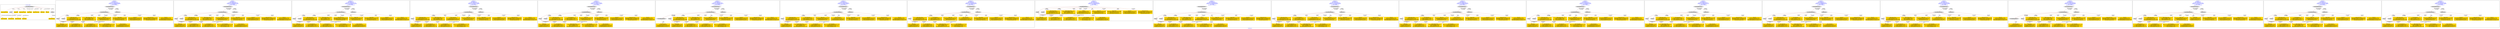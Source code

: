digraph n0 {
fontcolor="blue"
remincross="true"
label="s02-dma.csv"
subgraph cluster_0 {
label="1-correct model"
n2[style="filled",color="white",fillcolor="lightgray",label="CulturalHeritageObject1"];
n3[shape="plaintext",style="filled",fillcolor="gold",label="Object Earliest Date"];
n4[style="filled",color="white",fillcolor="lightgray",label="Person1"];
n5[shape="plaintext",style="filled",fillcolor="gold",label="dimensions"];
n6[shape="plaintext",style="filled",fillcolor="gold",label="Object Facet Value 1"];
n7[shape="plaintext",style="filled",fillcolor="gold",label="Object Rights"];
n8[shape="plaintext",style="filled",fillcolor="gold",label="Object Link Source"];
n9[shape="plaintext",style="filled",fillcolor="gold",label="Object Title"];
n10[shape="plaintext",style="filled",fillcolor="gold",label="Object ID"];
n11[style="filled",color="white",fillcolor="lightgray",label="Concept1"];
n12[shape="plaintext",style="filled",fillcolor="gold",label="Artist Nationality"];
n13[shape="plaintext",style="filled",fillcolor="gold",label="Artist Birth Date"];
n14[shape="plaintext",style="filled",fillcolor="gold",label="Artist Death Date"];
n15[shape="plaintext",style="filled",fillcolor="gold",label="Artist Name"];
n16[shape="plaintext",style="filled",fillcolor="gold",label="Object Work Type"];
}
subgraph cluster_1 {
label="candidate 0\nlink coherence:1.0\nnode coherence:1.0\nconfidence:0.5825291356338188\nmapping score:0.6386208229890508\ncost:15.99986\n-precision:0.62-recall:0.71"
n18[style="filled",color="white",fillcolor="lightgray",label="CulturalHeritageObject1"];
n19[style="filled",color="white",fillcolor="lightgray",label="Person1"];
n20[style="filled",color="white",fillcolor="lightgray",label="Concept1"];
n21[style="filled",color="white",fillcolor="lightgray",label="EuropeanaAggregation1"];
n22[style="filled",color="white",fillcolor="lightgray",label="WebResource1"];
n23[shape="plaintext",style="filled",fillcolor="gold",label="Artist Name\n[Person,nameOfThePerson,0.534]\n[Document,classLink,0.228]\n[CulturalHeritageObject,title,0.122]\n[WebResource,classLink,0.115]"];
n24[shape="plaintext",style="filled",fillcolor="gold",label="Object Facet Value 1\n[CulturalHeritageObject,medium,0.773]\n[Concept,prefLabel,0.125]\n[CulturalHeritageObject,provenance,0.069]\n[CulturalHeritageObject,description,0.033]"];
n25[shape="plaintext",style="filled",fillcolor="gold",label="Object Work Type\n[Concept,prefLabel,0.55]\n[CulturalHeritageObject,description,0.184]\n[CulturalHeritageObject,title,0.156]\n[CulturalHeritageObject,provenance,0.111]"];
n26[shape="plaintext",style="filled",fillcolor="gold",label="Object Earliest Date\n[CulturalHeritageObject,created,0.4]\n[Person,dateOfBirth,0.335]\n[Person,dateOfDeath,0.241]\n[CulturalHeritageObject,provenance,0.024]"];
n27[shape="plaintext",style="filled",fillcolor="gold",label="Object ID\n[WebResource,classLink,0.658]\n[Person,nameOfThePerson,0.141]\n[CulturalHeritageObject,provenance,0.124]\n[CulturalHeritageObject,description,0.077]"];
n28[shape="plaintext",style="filled",fillcolor="gold",label="Object Title\n[CulturalHeritageObject,description,0.435]\n[CulturalHeritageObject,title,0.278]\n[Document,classLink,0.165]\n[CulturalHeritageObject,provenance,0.123]"];
n29[shape="plaintext",style="filled",fillcolor="gold",label="Artist Death Date\n[Person,dateOfDeath,0.398]\n[CulturalHeritageObject,created,0.343]\n[Person,dateOfBirth,0.179]\n[CulturalHeritageObject,provenance,0.08]"];
n30[shape="plaintext",style="filled",fillcolor="gold",label="Object Rights\n[CulturalHeritageObject,provenance,0.636]\n[CulturalHeritageObject,description,0.177]\n[Document,classLink,0.112]\n[CulturalHeritageObject,rightsHolder,0.075]"];
n31[shape="plaintext",style="filled",fillcolor="gold",label="Artist Birth Date\n[Person,dateOfBirth,0.529]\n[CulturalHeritageObject,created,0.322]\n[Person,dateOfDeath,0.118]\n[CulturalHeritageObject,description,0.031]"];
n32[shape="plaintext",style="filled",fillcolor="gold",label="dimensions\n[CulturalHeritageObject,extent,0.814]\n[CulturalHeritageObject,provenance,0.121]\n[Person,nameOfThePerson,0.055]\n[CulturalHeritageObject,description,0.01]"];
n33[shape="plaintext",style="filled",fillcolor="gold",label="Artist Nationality\n[Person,countryAssociatedWithThePerson,0.745]\n[Concept,prefLabel,0.156]\n[CulturalHeritageObject,provenance,0.053]\n[Person,dateOfBirth,0.045]"];
n34[shape="plaintext",style="filled",fillcolor="gold",label="Object Link Source\n[CulturalHeritageObject,provenance,0.518]\n[CulturalHeritageObject,rightsHolder,0.177]\n[CulturalHeritageObject,description,0.167]\n[Document,classLink,0.138]"];
}
subgraph cluster_2 {
label="candidate 1\nlink coherence:1.0\nnode coherence:1.0\nconfidence:0.5694564428092462\nmapping score:0.6342632587141932\ncost:15.99986\n-precision:0.75-recall:0.86"
n36[style="filled",color="white",fillcolor="lightgray",label="CulturalHeritageObject1"];
n37[style="filled",color="white",fillcolor="lightgray",label="Person1"];
n38[style="filled",color="white",fillcolor="lightgray",label="Concept1"];
n39[style="filled",color="white",fillcolor="lightgray",label="EuropeanaAggregation1"];
n40[style="filled",color="white",fillcolor="lightgray",label="WebResource1"];
n41[shape="plaintext",style="filled",fillcolor="gold",label="Artist Name\n[Person,nameOfThePerson,0.534]\n[Document,classLink,0.228]\n[CulturalHeritageObject,title,0.122]\n[WebResource,classLink,0.115]"];
n42[shape="plaintext",style="filled",fillcolor="gold",label="Object Facet Value 1\n[CulturalHeritageObject,medium,0.773]\n[Concept,prefLabel,0.125]\n[CulturalHeritageObject,provenance,0.069]\n[CulturalHeritageObject,description,0.033]"];
n43[shape="plaintext",style="filled",fillcolor="gold",label="Object Work Type\n[Concept,prefLabel,0.55]\n[CulturalHeritageObject,description,0.184]\n[CulturalHeritageObject,title,0.156]\n[CulturalHeritageObject,provenance,0.111]"];
n44[shape="plaintext",style="filled",fillcolor="gold",label="Object Earliest Date\n[CulturalHeritageObject,created,0.4]\n[Person,dateOfBirth,0.335]\n[Person,dateOfDeath,0.241]\n[CulturalHeritageObject,provenance,0.024]"];
n45[shape="plaintext",style="filled",fillcolor="gold",label="Object ID\n[WebResource,classLink,0.658]\n[Person,nameOfThePerson,0.141]\n[CulturalHeritageObject,provenance,0.124]\n[CulturalHeritageObject,description,0.077]"];
n46[shape="plaintext",style="filled",fillcolor="gold",label="Artist Death Date\n[Person,dateOfDeath,0.398]\n[CulturalHeritageObject,created,0.343]\n[Person,dateOfBirth,0.179]\n[CulturalHeritageObject,provenance,0.08]"];
n47[shape="plaintext",style="filled",fillcolor="gold",label="Object Title\n[CulturalHeritageObject,description,0.435]\n[CulturalHeritageObject,title,0.278]\n[Document,classLink,0.165]\n[CulturalHeritageObject,provenance,0.123]"];
n48[shape="plaintext",style="filled",fillcolor="gold",label="Object Rights\n[CulturalHeritageObject,provenance,0.636]\n[CulturalHeritageObject,description,0.177]\n[Document,classLink,0.112]\n[CulturalHeritageObject,rightsHolder,0.075]"];
n49[shape="plaintext",style="filled",fillcolor="gold",label="Artist Birth Date\n[Person,dateOfBirth,0.529]\n[CulturalHeritageObject,created,0.322]\n[Person,dateOfDeath,0.118]\n[CulturalHeritageObject,description,0.031]"];
n50[shape="plaintext",style="filled",fillcolor="gold",label="dimensions\n[CulturalHeritageObject,extent,0.814]\n[CulturalHeritageObject,provenance,0.121]\n[Person,nameOfThePerson,0.055]\n[CulturalHeritageObject,description,0.01]"];
n51[shape="plaintext",style="filled",fillcolor="gold",label="Artist Nationality\n[Person,countryAssociatedWithThePerson,0.745]\n[Concept,prefLabel,0.156]\n[CulturalHeritageObject,provenance,0.053]\n[Person,dateOfBirth,0.045]"];
n52[shape="plaintext",style="filled",fillcolor="gold",label="Object Link Source\n[CulturalHeritageObject,provenance,0.518]\n[CulturalHeritageObject,rightsHolder,0.177]\n[CulturalHeritageObject,description,0.167]\n[Document,classLink,0.138]"];
}
subgraph cluster_3 {
label="candidate 10\nlink coherence:1.0\nnode coherence:1.0\nconfidence:0.5402330442211515\nmapping score:0.6245221258514949\ncost:15.99986\n-precision:0.69-recall:0.79"
n54[style="filled",color="white",fillcolor="lightgray",label="CulturalHeritageObject1"];
n55[style="filled",color="white",fillcolor="lightgray",label="Person1"];
n56[style="filled",color="white",fillcolor="lightgray",label="Concept1"];
n57[style="filled",color="white",fillcolor="lightgray",label="EuropeanaAggregation1"];
n58[style="filled",color="white",fillcolor="lightgray",label="WebResource1"];
n59[shape="plaintext",style="filled",fillcolor="gold",label="Artist Name\n[Person,nameOfThePerson,0.534]\n[Document,classLink,0.228]\n[CulturalHeritageObject,title,0.122]\n[WebResource,classLink,0.115]"];
n60[shape="plaintext",style="filled",fillcolor="gold",label="Object Facet Value 1\n[CulturalHeritageObject,medium,0.773]\n[Concept,prefLabel,0.125]\n[CulturalHeritageObject,provenance,0.069]\n[CulturalHeritageObject,description,0.033]"];
n61[shape="plaintext",style="filled",fillcolor="gold",label="Object Work Type\n[Concept,prefLabel,0.55]\n[CulturalHeritageObject,description,0.184]\n[CulturalHeritageObject,title,0.156]\n[CulturalHeritageObject,provenance,0.111]"];
n62[shape="plaintext",style="filled",fillcolor="gold",label="Object Earliest Date\n[CulturalHeritageObject,created,0.4]\n[Person,dateOfBirth,0.335]\n[Person,dateOfDeath,0.241]\n[CulturalHeritageObject,provenance,0.024]"];
n63[shape="plaintext",style="filled",fillcolor="gold",label="Object ID\n[WebResource,classLink,0.658]\n[Person,nameOfThePerson,0.141]\n[CulturalHeritageObject,provenance,0.124]\n[CulturalHeritageObject,description,0.077]"];
n64[shape="plaintext",style="filled",fillcolor="gold",label="Object Link Source\n[CulturalHeritageObject,provenance,0.518]\n[CulturalHeritageObject,rightsHolder,0.177]\n[CulturalHeritageObject,description,0.167]\n[Document,classLink,0.138]"];
n65[shape="plaintext",style="filled",fillcolor="gold",label="Artist Death Date\n[Person,dateOfDeath,0.398]\n[CulturalHeritageObject,created,0.343]\n[Person,dateOfBirth,0.179]\n[CulturalHeritageObject,provenance,0.08]"];
n66[shape="plaintext",style="filled",fillcolor="gold",label="Object Title\n[CulturalHeritageObject,description,0.435]\n[CulturalHeritageObject,title,0.278]\n[Document,classLink,0.165]\n[CulturalHeritageObject,provenance,0.123]"];
n67[shape="plaintext",style="filled",fillcolor="gold",label="Object Rights\n[CulturalHeritageObject,provenance,0.636]\n[CulturalHeritageObject,description,0.177]\n[Document,classLink,0.112]\n[CulturalHeritageObject,rightsHolder,0.075]"];
n68[shape="plaintext",style="filled",fillcolor="gold",label="Artist Birth Date\n[Person,dateOfBirth,0.529]\n[CulturalHeritageObject,created,0.322]\n[Person,dateOfDeath,0.118]\n[CulturalHeritageObject,description,0.031]"];
n69[shape="plaintext",style="filled",fillcolor="gold",label="dimensions\n[CulturalHeritageObject,extent,0.814]\n[CulturalHeritageObject,provenance,0.121]\n[Person,nameOfThePerson,0.055]\n[CulturalHeritageObject,description,0.01]"];
n70[shape="plaintext",style="filled",fillcolor="gold",label="Artist Nationality\n[Person,countryAssociatedWithThePerson,0.745]\n[Concept,prefLabel,0.156]\n[CulturalHeritageObject,provenance,0.053]\n[Person,dateOfBirth,0.045]"];
}
subgraph cluster_4 {
label="candidate 11\nlink coherence:1.0\nnode coherence:1.0\nconfidence:0.5389332430706869\nmapping score:0.637977747690229\ncost:14.99987\n-precision:0.67-recall:0.71"
n72[style="filled",color="white",fillcolor="lightgray",label="CulturalHeritageObject1"];
n73[style="filled",color="white",fillcolor="lightgray",label="Person1"];
n74[style="filled",color="white",fillcolor="lightgray",label="EuropeanaAggregation1"];
n75[style="filled",color="white",fillcolor="lightgray",label="WebResource1"];
n76[shape="plaintext",style="filled",fillcolor="gold",label="Artist Name\n[Person,nameOfThePerson,0.534]\n[Document,classLink,0.228]\n[CulturalHeritageObject,title,0.122]\n[WebResource,classLink,0.115]"];
n77[shape="plaintext",style="filled",fillcolor="gold",label="Object Facet Value 1\n[CulturalHeritageObject,medium,0.773]\n[Concept,prefLabel,0.125]\n[CulturalHeritageObject,provenance,0.069]\n[CulturalHeritageObject,description,0.033]"];
n78[shape="plaintext",style="filled",fillcolor="gold",label="Object Earliest Date\n[CulturalHeritageObject,created,0.4]\n[Person,dateOfBirth,0.335]\n[Person,dateOfDeath,0.241]\n[CulturalHeritageObject,provenance,0.024]"];
n79[shape="plaintext",style="filled",fillcolor="gold",label="Object ID\n[WebResource,classLink,0.658]\n[Person,nameOfThePerson,0.141]\n[CulturalHeritageObject,provenance,0.124]\n[CulturalHeritageObject,description,0.077]"];
n80[shape="plaintext",style="filled",fillcolor="gold",label="Object Work Type\n[Concept,prefLabel,0.55]\n[CulturalHeritageObject,description,0.184]\n[CulturalHeritageObject,title,0.156]\n[CulturalHeritageObject,provenance,0.111]"];
n81[shape="plaintext",style="filled",fillcolor="gold",label="Artist Death Date\n[Person,dateOfDeath,0.398]\n[CulturalHeritageObject,created,0.343]\n[Person,dateOfBirth,0.179]\n[CulturalHeritageObject,provenance,0.08]"];
n82[shape="plaintext",style="filled",fillcolor="gold",label="Object Title\n[CulturalHeritageObject,description,0.435]\n[CulturalHeritageObject,title,0.278]\n[Document,classLink,0.165]\n[CulturalHeritageObject,provenance,0.123]"];
n83[shape="plaintext",style="filled",fillcolor="gold",label="Object Rights\n[CulturalHeritageObject,provenance,0.636]\n[CulturalHeritageObject,description,0.177]\n[Document,classLink,0.112]\n[CulturalHeritageObject,rightsHolder,0.075]"];
n84[shape="plaintext",style="filled",fillcolor="gold",label="Artist Birth Date\n[Person,dateOfBirth,0.529]\n[CulturalHeritageObject,created,0.322]\n[Person,dateOfDeath,0.118]\n[CulturalHeritageObject,description,0.031]"];
n85[shape="plaintext",style="filled",fillcolor="gold",label="dimensions\n[CulturalHeritageObject,extent,0.814]\n[CulturalHeritageObject,provenance,0.121]\n[Person,nameOfThePerson,0.055]\n[CulturalHeritageObject,description,0.01]"];
n86[shape="plaintext",style="filled",fillcolor="gold",label="Artist Nationality\n[Person,countryAssociatedWithThePerson,0.745]\n[Concept,prefLabel,0.156]\n[CulturalHeritageObject,provenance,0.053]\n[Person,dateOfBirth,0.045]"];
n87[shape="plaintext",style="filled",fillcolor="gold",label="Object Link Source\n[CulturalHeritageObject,provenance,0.518]\n[CulturalHeritageObject,rightsHolder,0.177]\n[CulturalHeritageObject,description,0.167]\n[Document,classLink,0.138]"];
}
subgraph cluster_5 {
label="candidate 12\nlink coherence:1.0\nnode coherence:1.0\nconfidence:0.5382919717614332\nmapping score:0.6238751016982554\ncost:15.99986\n-precision:0.44-recall:0.5"
n89[style="filled",color="white",fillcolor="lightgray",label="CulturalHeritageObject1"];
n90[style="filled",color="white",fillcolor="lightgray",label="Person1"];
n91[style="filled",color="white",fillcolor="lightgray",label="Concept1"];
n92[style="filled",color="white",fillcolor="lightgray",label="EuropeanaAggregation1"];
n93[style="filled",color="white",fillcolor="lightgray",label="WebResource1"];
n94[shape="plaintext",style="filled",fillcolor="gold",label="Artist Name\n[Person,nameOfThePerson,0.534]\n[Document,classLink,0.228]\n[CulturalHeritageObject,title,0.122]\n[WebResource,classLink,0.115]"];
n95[shape="plaintext",style="filled",fillcolor="gold",label="Object Facet Value 1\n[CulturalHeritageObject,medium,0.773]\n[Concept,prefLabel,0.125]\n[CulturalHeritageObject,provenance,0.069]\n[CulturalHeritageObject,description,0.033]"];
n96[shape="plaintext",style="filled",fillcolor="gold",label="Object Work Type\n[Concept,prefLabel,0.55]\n[CulturalHeritageObject,description,0.184]\n[CulturalHeritageObject,title,0.156]\n[CulturalHeritageObject,provenance,0.111]"];
n97[shape="plaintext",style="filled",fillcolor="gold",label="Artist Death Date\n[Person,dateOfDeath,0.398]\n[CulturalHeritageObject,created,0.343]\n[Person,dateOfBirth,0.179]\n[CulturalHeritageObject,provenance,0.08]"];
n98[shape="plaintext",style="filled",fillcolor="gold",label="Object ID\n[WebResource,classLink,0.658]\n[Person,nameOfThePerson,0.141]\n[CulturalHeritageObject,provenance,0.124]\n[CulturalHeritageObject,description,0.077]"];
n99[shape="plaintext",style="filled",fillcolor="gold",label="Object Title\n[CulturalHeritageObject,description,0.435]\n[CulturalHeritageObject,title,0.278]\n[Document,classLink,0.165]\n[CulturalHeritageObject,provenance,0.123]"];
n100[shape="plaintext",style="filled",fillcolor="gold",label="Artist Birth Date\n[Person,dateOfBirth,0.529]\n[CulturalHeritageObject,created,0.322]\n[Person,dateOfDeath,0.118]\n[CulturalHeritageObject,description,0.031]"];
n101[shape="plaintext",style="filled",fillcolor="gold",label="Object Rights\n[CulturalHeritageObject,provenance,0.636]\n[CulturalHeritageObject,description,0.177]\n[Document,classLink,0.112]\n[CulturalHeritageObject,rightsHolder,0.075]"];
n102[shape="plaintext",style="filled",fillcolor="gold",label="Object Earliest Date\n[CulturalHeritageObject,created,0.4]\n[Person,dateOfBirth,0.335]\n[Person,dateOfDeath,0.241]\n[CulturalHeritageObject,provenance,0.024]"];
n103[shape="plaintext",style="filled",fillcolor="gold",label="dimensions\n[CulturalHeritageObject,extent,0.814]\n[CulturalHeritageObject,provenance,0.121]\n[Person,nameOfThePerson,0.055]\n[CulturalHeritageObject,description,0.01]"];
n104[shape="plaintext",style="filled",fillcolor="gold",label="Artist Nationality\n[Person,countryAssociatedWithThePerson,0.745]\n[Concept,prefLabel,0.156]\n[CulturalHeritageObject,provenance,0.053]\n[Person,dateOfBirth,0.045]"];
n105[shape="plaintext",style="filled",fillcolor="gold",label="Object Link Source\n[CulturalHeritageObject,provenance,0.518]\n[CulturalHeritageObject,rightsHolder,0.177]\n[CulturalHeritageObject,description,0.167]\n[Document,classLink,0.138]"];
}
subgraph cluster_6 {
label="candidate 13\nlink coherence:1.0\nnode coherence:1.0\nconfidence:0.536624881114887\nmapping score:0.6233194048160734\ncost:15.99986\n-precision:0.62-recall:0.71"
n107[style="filled",color="white",fillcolor="lightgray",label="CulturalHeritageObject1"];
n108[style="filled",color="white",fillcolor="lightgray",label="CulturalHeritageObject2"];
n109[style="filled",color="white",fillcolor="lightgray",label="Person1"];
n110[style="filled",color="white",fillcolor="lightgray",label="EuropeanaAggregation1"];
n111[style="filled",color="white",fillcolor="lightgray",label="WebResource1"];
n112[shape="plaintext",style="filled",fillcolor="gold",label="Artist Name\n[Person,nameOfThePerson,0.534]\n[Document,classLink,0.228]\n[CulturalHeritageObject,title,0.122]\n[WebResource,classLink,0.115]"];
n113[shape="plaintext",style="filled",fillcolor="gold",label="Object Facet Value 1\n[CulturalHeritageObject,medium,0.773]\n[Concept,prefLabel,0.125]\n[CulturalHeritageObject,provenance,0.069]\n[CulturalHeritageObject,description,0.033]"];
n114[shape="plaintext",style="filled",fillcolor="gold",label="Object Work Type\n[Concept,prefLabel,0.55]\n[CulturalHeritageObject,description,0.184]\n[CulturalHeritageObject,title,0.156]\n[CulturalHeritageObject,provenance,0.111]"];
n115[shape="plaintext",style="filled",fillcolor="gold",label="Object Earliest Date\n[CulturalHeritageObject,created,0.4]\n[Person,dateOfBirth,0.335]\n[Person,dateOfDeath,0.241]\n[CulturalHeritageObject,provenance,0.024]"];
n116[shape="plaintext",style="filled",fillcolor="gold",label="Object ID\n[WebResource,classLink,0.658]\n[Person,nameOfThePerson,0.141]\n[CulturalHeritageObject,provenance,0.124]\n[CulturalHeritageObject,description,0.077]"];
n117[shape="plaintext",style="filled",fillcolor="gold",label="Artist Death Date\n[Person,dateOfDeath,0.398]\n[CulturalHeritageObject,created,0.343]\n[Person,dateOfBirth,0.179]\n[CulturalHeritageObject,provenance,0.08]"];
n118[shape="plaintext",style="filled",fillcolor="gold",label="Object Title\n[CulturalHeritageObject,description,0.435]\n[CulturalHeritageObject,title,0.278]\n[Document,classLink,0.165]\n[CulturalHeritageObject,provenance,0.123]"];
n119[shape="plaintext",style="filled",fillcolor="gold",label="Object Rights\n[CulturalHeritageObject,provenance,0.636]\n[CulturalHeritageObject,description,0.177]\n[Document,classLink,0.112]\n[CulturalHeritageObject,rightsHolder,0.075]"];
n120[shape="plaintext",style="filled",fillcolor="gold",label="Artist Birth Date\n[Person,dateOfBirth,0.529]\n[CulturalHeritageObject,created,0.322]\n[Person,dateOfDeath,0.118]\n[CulturalHeritageObject,description,0.031]"];
n121[shape="plaintext",style="filled",fillcolor="gold",label="dimensions\n[CulturalHeritageObject,extent,0.814]\n[CulturalHeritageObject,provenance,0.121]\n[Person,nameOfThePerson,0.055]\n[CulturalHeritageObject,description,0.01]"];
n122[shape="plaintext",style="filled",fillcolor="gold",label="Artist Nationality\n[Person,countryAssociatedWithThePerson,0.745]\n[Concept,prefLabel,0.156]\n[CulturalHeritageObject,provenance,0.053]\n[Person,dateOfBirth,0.045]"];
n123[shape="plaintext",style="filled",fillcolor="gold",label="Object Link Source\n[CulturalHeritageObject,provenance,0.518]\n[CulturalHeritageObject,rightsHolder,0.177]\n[CulturalHeritageObject,description,0.167]\n[Document,classLink,0.138]"];
}
subgraph cluster_7 {
label="candidate 14\nlink coherence:1.0\nnode coherence:1.0\nconfidence:0.5318531808886167\nmapping score:0.6356177269628722\ncost:14.99987\n-precision:0.47-recall:0.5"
n125[style="filled",color="white",fillcolor="lightgray",label="CulturalHeritageObject1"];
n126[style="filled",color="white",fillcolor="lightgray",label="Person1"];
n127[style="filled",color="white",fillcolor="lightgray",label="EuropeanaAggregation1"];
n128[style="filled",color="white",fillcolor="lightgray",label="WebResource1"];
n129[shape="plaintext",style="filled",fillcolor="gold",label="Artist Name\n[Person,nameOfThePerson,0.534]\n[Document,classLink,0.228]\n[CulturalHeritageObject,title,0.122]\n[WebResource,classLink,0.115]"];
n130[shape="plaintext",style="filled",fillcolor="gold",label="Object Facet Value 1\n[CulturalHeritageObject,medium,0.773]\n[Concept,prefLabel,0.125]\n[CulturalHeritageObject,provenance,0.069]\n[CulturalHeritageObject,description,0.033]"];
n131[shape="plaintext",style="filled",fillcolor="gold",label="Artist Death Date\n[Person,dateOfDeath,0.398]\n[CulturalHeritageObject,created,0.343]\n[Person,dateOfBirth,0.179]\n[CulturalHeritageObject,provenance,0.08]"];
n132[shape="plaintext",style="filled",fillcolor="gold",label="Object ID\n[WebResource,classLink,0.658]\n[Person,nameOfThePerson,0.141]\n[CulturalHeritageObject,provenance,0.124]\n[CulturalHeritageObject,description,0.077]"];
n133[shape="plaintext",style="filled",fillcolor="gold",label="Object Title\n[CulturalHeritageObject,description,0.435]\n[CulturalHeritageObject,title,0.278]\n[Document,classLink,0.165]\n[CulturalHeritageObject,provenance,0.123]"];
n134[shape="plaintext",style="filled",fillcolor="gold",label="Object Work Type\n[Concept,prefLabel,0.55]\n[CulturalHeritageObject,description,0.184]\n[CulturalHeritageObject,title,0.156]\n[CulturalHeritageObject,provenance,0.111]"];
n135[shape="plaintext",style="filled",fillcolor="gold",label="Object Earliest Date\n[CulturalHeritageObject,created,0.4]\n[Person,dateOfBirth,0.335]\n[Person,dateOfDeath,0.241]\n[CulturalHeritageObject,provenance,0.024]"];
n136[shape="plaintext",style="filled",fillcolor="gold",label="Object Rights\n[CulturalHeritageObject,provenance,0.636]\n[CulturalHeritageObject,description,0.177]\n[Document,classLink,0.112]\n[CulturalHeritageObject,rightsHolder,0.075]"];
n137[shape="plaintext",style="filled",fillcolor="gold",label="Artist Birth Date\n[Person,dateOfBirth,0.529]\n[CulturalHeritageObject,created,0.322]\n[Person,dateOfDeath,0.118]\n[CulturalHeritageObject,description,0.031]"];
n138[shape="plaintext",style="filled",fillcolor="gold",label="dimensions\n[CulturalHeritageObject,extent,0.814]\n[CulturalHeritageObject,provenance,0.121]\n[Person,nameOfThePerson,0.055]\n[CulturalHeritageObject,description,0.01]"];
n139[shape="plaintext",style="filled",fillcolor="gold",label="Artist Nationality\n[Person,countryAssociatedWithThePerson,0.745]\n[Concept,prefLabel,0.156]\n[CulturalHeritageObject,provenance,0.053]\n[Person,dateOfBirth,0.045]"];
n140[shape="plaintext",style="filled",fillcolor="gold",label="Object Link Source\n[CulturalHeritageObject,provenance,0.518]\n[CulturalHeritageObject,rightsHolder,0.177]\n[CulturalHeritageObject,description,0.167]\n[Document,classLink,0.138]"];
}
subgraph cluster_8 {
label="candidate 15\nlink coherence:1.0\nnode coherence:1.0\nconfidence:0.5270348808575569\nmapping score:0.634011626952519\ncost:14.99987\n-precision:0.47-recall:0.5"
n142[style="filled",color="white",fillcolor="lightgray",label="CulturalHeritageObject1"];
n143[style="filled",color="white",fillcolor="lightgray",label="Person1"];
n144[style="filled",color="white",fillcolor="lightgray",label="EuropeanaAggregation1"];
n145[style="filled",color="white",fillcolor="lightgray",label="WebResource1"];
n146[shape="plaintext",style="filled",fillcolor="gold",label="Artist Name\n[Person,nameOfThePerson,0.534]\n[Document,classLink,0.228]\n[CulturalHeritageObject,title,0.122]\n[WebResource,classLink,0.115]"];
n147[shape="plaintext",style="filled",fillcolor="gold",label="Object Facet Value 1\n[CulturalHeritageObject,medium,0.773]\n[Concept,prefLabel,0.125]\n[CulturalHeritageObject,provenance,0.069]\n[CulturalHeritageObject,description,0.033]"];
n148[shape="plaintext",style="filled",fillcolor="gold",label="Artist Birth Date\n[Person,dateOfBirth,0.529]\n[CulturalHeritageObject,created,0.322]\n[Person,dateOfDeath,0.118]\n[CulturalHeritageObject,description,0.031]"];
n149[shape="plaintext",style="filled",fillcolor="gold",label="Object ID\n[WebResource,classLink,0.658]\n[Person,nameOfThePerson,0.141]\n[CulturalHeritageObject,provenance,0.124]\n[CulturalHeritageObject,description,0.077]"];
n150[shape="plaintext",style="filled",fillcolor="gold",label="Object Title\n[CulturalHeritageObject,description,0.435]\n[CulturalHeritageObject,title,0.278]\n[Document,classLink,0.165]\n[CulturalHeritageObject,provenance,0.123]"];
n151[shape="plaintext",style="filled",fillcolor="gold",label="Object Work Type\n[Concept,prefLabel,0.55]\n[CulturalHeritageObject,description,0.184]\n[CulturalHeritageObject,title,0.156]\n[CulturalHeritageObject,provenance,0.111]"];
n152[shape="plaintext",style="filled",fillcolor="gold",label="Artist Death Date\n[Person,dateOfDeath,0.398]\n[CulturalHeritageObject,created,0.343]\n[Person,dateOfBirth,0.179]\n[CulturalHeritageObject,provenance,0.08]"];
n153[shape="plaintext",style="filled",fillcolor="gold",label="Object Rights\n[CulturalHeritageObject,provenance,0.636]\n[CulturalHeritageObject,description,0.177]\n[Document,classLink,0.112]\n[CulturalHeritageObject,rightsHolder,0.075]"];
n154[shape="plaintext",style="filled",fillcolor="gold",label="Object Earliest Date\n[CulturalHeritageObject,created,0.4]\n[Person,dateOfBirth,0.335]\n[Person,dateOfDeath,0.241]\n[CulturalHeritageObject,provenance,0.024]"];
n155[shape="plaintext",style="filled",fillcolor="gold",label="dimensions\n[CulturalHeritageObject,extent,0.814]\n[CulturalHeritageObject,provenance,0.121]\n[Person,nameOfThePerson,0.055]\n[CulturalHeritageObject,description,0.01]"];
n156[shape="plaintext",style="filled",fillcolor="gold",label="Artist Nationality\n[Person,countryAssociatedWithThePerson,0.745]\n[Concept,prefLabel,0.156]\n[CulturalHeritageObject,provenance,0.053]\n[Person,dateOfBirth,0.045]"];
n157[shape="plaintext",style="filled",fillcolor="gold",label="Object Link Source\n[CulturalHeritageObject,provenance,0.518]\n[CulturalHeritageObject,rightsHolder,0.177]\n[CulturalHeritageObject,description,0.167]\n[Document,classLink,0.138]"];
}
subgraph cluster_9 {
label="candidate 16\nlink coherence:1.0\nnode coherence:1.0\nconfidence:0.5210050038599404\nmapping score:0.6320016679533135\ncost:13.99994\n-precision:0.79-recall:0.79"
n159[style="filled",color="white",fillcolor="lightgray",label="CulturalHeritageObject1"];
n160[style="filled",color="white",fillcolor="lightgray",label="Person1"];
n161[style="filled",color="white",fillcolor="lightgray",label="Concept1"];
n162[shape="plaintext",style="filled",fillcolor="gold",label="Artist Name\n[Person,nameOfThePerson,0.534]\n[Document,classLink,0.228]\n[CulturalHeritageObject,title,0.122]\n[WebResource,classLink,0.115]"];
n163[shape="plaintext",style="filled",fillcolor="gold",label="Object Facet Value 1\n[CulturalHeritageObject,medium,0.773]\n[Concept,prefLabel,0.125]\n[CulturalHeritageObject,provenance,0.069]\n[CulturalHeritageObject,description,0.033]"];
n164[shape="plaintext",style="filled",fillcolor="gold",label="Object Work Type\n[Concept,prefLabel,0.55]\n[CulturalHeritageObject,description,0.184]\n[CulturalHeritageObject,title,0.156]\n[CulturalHeritageObject,provenance,0.111]"];
n165[shape="plaintext",style="filled",fillcolor="gold",label="Object Earliest Date\n[CulturalHeritageObject,created,0.4]\n[Person,dateOfBirth,0.335]\n[Person,dateOfDeath,0.241]\n[CulturalHeritageObject,provenance,0.024]"];
n166[shape="plaintext",style="filled",fillcolor="gold",label="Object ID\n[WebResource,classLink,0.658]\n[Person,nameOfThePerson,0.141]\n[CulturalHeritageObject,provenance,0.124]\n[CulturalHeritageObject,description,0.077]"];
n167[shape="plaintext",style="filled",fillcolor="gold",label="Artist Death Date\n[Person,dateOfDeath,0.398]\n[CulturalHeritageObject,created,0.343]\n[Person,dateOfBirth,0.179]\n[CulturalHeritageObject,provenance,0.08]"];
n168[shape="plaintext",style="filled",fillcolor="gold",label="Object Title\n[CulturalHeritageObject,description,0.435]\n[CulturalHeritageObject,title,0.278]\n[Document,classLink,0.165]\n[CulturalHeritageObject,provenance,0.123]"];
n169[shape="plaintext",style="filled",fillcolor="gold",label="Object Rights\n[CulturalHeritageObject,provenance,0.636]\n[CulturalHeritageObject,description,0.177]\n[Document,classLink,0.112]\n[CulturalHeritageObject,rightsHolder,0.075]"];
n170[shape="plaintext",style="filled",fillcolor="gold",label="Artist Birth Date\n[Person,dateOfBirth,0.529]\n[CulturalHeritageObject,created,0.322]\n[Person,dateOfDeath,0.118]\n[CulturalHeritageObject,description,0.031]"];
n171[shape="plaintext",style="filled",fillcolor="gold",label="dimensions\n[CulturalHeritageObject,extent,0.814]\n[CulturalHeritageObject,provenance,0.121]\n[Person,nameOfThePerson,0.055]\n[CulturalHeritageObject,description,0.01]"];
n172[shape="plaintext",style="filled",fillcolor="gold",label="Artist Nationality\n[Person,countryAssociatedWithThePerson,0.745]\n[Concept,prefLabel,0.156]\n[CulturalHeritageObject,provenance,0.053]\n[Person,dateOfBirth,0.045]"];
n173[shape="plaintext",style="filled",fillcolor="gold",label="Object Link Source\n[CulturalHeritageObject,provenance,0.518]\n[CulturalHeritageObject,rightsHolder,0.177]\n[CulturalHeritageObject,description,0.167]\n[Document,classLink,0.138]"];
}
subgraph cluster_10 {
label="candidate 17\nlink coherence:1.0\nnode coherence:1.0\nconfidence:0.5210050038599404\nmapping score:0.6320016679533135\ncost:14.9999\n-precision:0.73-recall:0.79"
n175[style="filled",color="white",fillcolor="lightgray",label="CulturalHeritageObject1"];
n176[style="filled",color="white",fillcolor="lightgray",label="Person1"];
n177[style="filled",color="white",fillcolor="lightgray",label="Concept1"];
n178[style="filled",color="white",fillcolor="lightgray",label="EuropeanaAggregation1"];
n179[shape="plaintext",style="filled",fillcolor="gold",label="Artist Name\n[Person,nameOfThePerson,0.534]\n[Document,classLink,0.228]\n[CulturalHeritageObject,title,0.122]\n[WebResource,classLink,0.115]"];
n180[shape="plaintext",style="filled",fillcolor="gold",label="Object Facet Value 1\n[CulturalHeritageObject,medium,0.773]\n[Concept,prefLabel,0.125]\n[CulturalHeritageObject,provenance,0.069]\n[CulturalHeritageObject,description,0.033]"];
n181[shape="plaintext",style="filled",fillcolor="gold",label="Object Work Type\n[Concept,prefLabel,0.55]\n[CulturalHeritageObject,description,0.184]\n[CulturalHeritageObject,title,0.156]\n[CulturalHeritageObject,provenance,0.111]"];
n182[shape="plaintext",style="filled",fillcolor="gold",label="Object Earliest Date\n[CulturalHeritageObject,created,0.4]\n[Person,dateOfBirth,0.335]\n[Person,dateOfDeath,0.241]\n[CulturalHeritageObject,provenance,0.024]"];
n183[shape="plaintext",style="filled",fillcolor="gold",label="Object ID\n[WebResource,classLink,0.658]\n[Person,nameOfThePerson,0.141]\n[CulturalHeritageObject,provenance,0.124]\n[CulturalHeritageObject,description,0.077]"];
n184[shape="plaintext",style="filled",fillcolor="gold",label="Artist Death Date\n[Person,dateOfDeath,0.398]\n[CulturalHeritageObject,created,0.343]\n[Person,dateOfBirth,0.179]\n[CulturalHeritageObject,provenance,0.08]"];
n185[shape="plaintext",style="filled",fillcolor="gold",label="Object Title\n[CulturalHeritageObject,description,0.435]\n[CulturalHeritageObject,title,0.278]\n[Document,classLink,0.165]\n[CulturalHeritageObject,provenance,0.123]"];
n186[shape="plaintext",style="filled",fillcolor="gold",label="Object Rights\n[CulturalHeritageObject,provenance,0.636]\n[CulturalHeritageObject,description,0.177]\n[Document,classLink,0.112]\n[CulturalHeritageObject,rightsHolder,0.075]"];
n187[shape="plaintext",style="filled",fillcolor="gold",label="Artist Birth Date\n[Person,dateOfBirth,0.529]\n[CulturalHeritageObject,created,0.322]\n[Person,dateOfDeath,0.118]\n[CulturalHeritageObject,description,0.031]"];
n188[shape="plaintext",style="filled",fillcolor="gold",label="dimensions\n[CulturalHeritageObject,extent,0.814]\n[CulturalHeritageObject,provenance,0.121]\n[Person,nameOfThePerson,0.055]\n[CulturalHeritageObject,description,0.01]"];
n189[shape="plaintext",style="filled",fillcolor="gold",label="Artist Nationality\n[Person,countryAssociatedWithThePerson,0.745]\n[Concept,prefLabel,0.156]\n[CulturalHeritageObject,provenance,0.053]\n[Person,dateOfBirth,0.045]"];
n190[shape="plaintext",style="filled",fillcolor="gold",label="Object Link Source\n[CulturalHeritageObject,provenance,0.518]\n[CulturalHeritageObject,rightsHolder,0.177]\n[CulturalHeritageObject,description,0.167]\n[Document,classLink,0.138]"];
}
subgraph cluster_11 {
label="candidate 18\nlink coherence:1.0\nnode coherence:1.0\nconfidence:0.5162705499887842\nmapping score:0.6304235166629281\ncost:14.99987\n-precision:0.53-recall:0.57"
n192[style="filled",color="white",fillcolor="lightgray",label="CulturalHeritageObject1"];
n193[style="filled",color="white",fillcolor="lightgray",label="Person1"];
n194[style="filled",color="white",fillcolor="lightgray",label="EuropeanaAggregation1"];
n195[style="filled",color="white",fillcolor="lightgray",label="WebResource1"];
n196[shape="plaintext",style="filled",fillcolor="gold",label="Artist Name\n[Person,nameOfThePerson,0.534]\n[Document,classLink,0.228]\n[CulturalHeritageObject,title,0.122]\n[WebResource,classLink,0.115]"];
n197[shape="plaintext",style="filled",fillcolor="gold",label="Object Facet Value 1\n[CulturalHeritageObject,medium,0.773]\n[Concept,prefLabel,0.125]\n[CulturalHeritageObject,provenance,0.069]\n[CulturalHeritageObject,description,0.033]"];
n198[shape="plaintext",style="filled",fillcolor="gold",label="Artist Birth Date\n[Person,dateOfBirth,0.529]\n[CulturalHeritageObject,created,0.322]\n[Person,dateOfDeath,0.118]\n[CulturalHeritageObject,description,0.031]"];
n199[shape="plaintext",style="filled",fillcolor="gold",label="Object ID\n[WebResource,classLink,0.658]\n[Person,nameOfThePerson,0.141]\n[CulturalHeritageObject,provenance,0.124]\n[CulturalHeritageObject,description,0.077]"];
n200[shape="plaintext",style="filled",fillcolor="gold",label="Object Work Type\n[Concept,prefLabel,0.55]\n[CulturalHeritageObject,description,0.184]\n[CulturalHeritageObject,title,0.156]\n[CulturalHeritageObject,provenance,0.111]"];
n201[shape="plaintext",style="filled",fillcolor="gold",label="Artist Death Date\n[Person,dateOfDeath,0.398]\n[CulturalHeritageObject,created,0.343]\n[Person,dateOfBirth,0.179]\n[CulturalHeritageObject,provenance,0.08]"];
n202[shape="plaintext",style="filled",fillcolor="gold",label="Object Title\n[CulturalHeritageObject,description,0.435]\n[CulturalHeritageObject,title,0.278]\n[Document,classLink,0.165]\n[CulturalHeritageObject,provenance,0.123]"];
n203[shape="plaintext",style="filled",fillcolor="gold",label="Object Rights\n[CulturalHeritageObject,provenance,0.636]\n[CulturalHeritageObject,description,0.177]\n[Document,classLink,0.112]\n[CulturalHeritageObject,rightsHolder,0.075]"];
n204[shape="plaintext",style="filled",fillcolor="gold",label="Object Earliest Date\n[CulturalHeritageObject,created,0.4]\n[Person,dateOfBirth,0.335]\n[Person,dateOfDeath,0.241]\n[CulturalHeritageObject,provenance,0.024]"];
n205[shape="plaintext",style="filled",fillcolor="gold",label="dimensions\n[CulturalHeritageObject,extent,0.814]\n[CulturalHeritageObject,provenance,0.121]\n[Person,nameOfThePerson,0.055]\n[CulturalHeritageObject,description,0.01]"];
n206[shape="plaintext",style="filled",fillcolor="gold",label="Artist Nationality\n[Person,countryAssociatedWithThePerson,0.745]\n[Concept,prefLabel,0.156]\n[CulturalHeritageObject,provenance,0.053]\n[Person,dateOfBirth,0.045]"];
n207[shape="plaintext",style="filled",fillcolor="gold",label="Object Link Source\n[CulturalHeritageObject,provenance,0.518]\n[CulturalHeritageObject,rightsHolder,0.177]\n[CulturalHeritageObject,description,0.167]\n[Document,classLink,0.138]"];
}
subgraph cluster_12 {
label="candidate 19\nlink coherence:1.0\nnode coherence:1.0\nconfidence:0.5054604100670741\nmapping score:0.6268201366890247\ncost:14.99987\n-precision:0.4-recall:0.43"
n209[style="filled",color="white",fillcolor="lightgray",label="CulturalHeritageObject1"];
n210[style="filled",color="white",fillcolor="lightgray",label="Person1"];
n211[style="filled",color="white",fillcolor="lightgray",label="EuropeanaAggregation1"];
n212[style="filled",color="white",fillcolor="lightgray",label="WebResource1"];
n213[shape="plaintext",style="filled",fillcolor="gold",label="Artist Name\n[Person,nameOfThePerson,0.534]\n[Document,classLink,0.228]\n[CulturalHeritageObject,title,0.122]\n[WebResource,classLink,0.115]"];
n214[shape="plaintext",style="filled",fillcolor="gold",label="Object Facet Value 1\n[CulturalHeritageObject,medium,0.773]\n[Concept,prefLabel,0.125]\n[CulturalHeritageObject,provenance,0.069]\n[CulturalHeritageObject,description,0.033]"];
n215[shape="plaintext",style="filled",fillcolor="gold",label="Artist Death Date\n[Person,dateOfDeath,0.398]\n[CulturalHeritageObject,created,0.343]\n[Person,dateOfBirth,0.179]\n[CulturalHeritageObject,provenance,0.08]"];
n216[shape="plaintext",style="filled",fillcolor="gold",label="Object ID\n[WebResource,classLink,0.658]\n[Person,nameOfThePerson,0.141]\n[CulturalHeritageObject,provenance,0.124]\n[CulturalHeritageObject,description,0.077]"];
n217[shape="plaintext",style="filled",fillcolor="gold",label="Object Title\n[CulturalHeritageObject,description,0.435]\n[CulturalHeritageObject,title,0.278]\n[Document,classLink,0.165]\n[CulturalHeritageObject,provenance,0.123]"];
n218[shape="plaintext",style="filled",fillcolor="gold",label="Object Work Type\n[Concept,prefLabel,0.55]\n[CulturalHeritageObject,description,0.184]\n[CulturalHeritageObject,title,0.156]\n[CulturalHeritageObject,provenance,0.111]"];
n219[shape="plaintext",style="filled",fillcolor="gold",label="Artist Birth Date\n[Person,dateOfBirth,0.529]\n[CulturalHeritageObject,created,0.322]\n[Person,dateOfDeath,0.118]\n[CulturalHeritageObject,description,0.031]"];
n220[shape="plaintext",style="filled",fillcolor="gold",label="Object Rights\n[CulturalHeritageObject,provenance,0.636]\n[CulturalHeritageObject,description,0.177]\n[Document,classLink,0.112]\n[CulturalHeritageObject,rightsHolder,0.075]"];
n221[shape="plaintext",style="filled",fillcolor="gold",label="Object Earliest Date\n[CulturalHeritageObject,created,0.4]\n[Person,dateOfBirth,0.335]\n[Person,dateOfDeath,0.241]\n[CulturalHeritageObject,provenance,0.024]"];
n222[shape="plaintext",style="filled",fillcolor="gold",label="dimensions\n[CulturalHeritageObject,extent,0.814]\n[CulturalHeritageObject,provenance,0.121]\n[Person,nameOfThePerson,0.055]\n[CulturalHeritageObject,description,0.01]"];
n223[shape="plaintext",style="filled",fillcolor="gold",label="Artist Nationality\n[Person,countryAssociatedWithThePerson,0.745]\n[Concept,prefLabel,0.156]\n[CulturalHeritageObject,provenance,0.053]\n[Person,dateOfBirth,0.045]"];
n224[shape="plaintext",style="filled",fillcolor="gold",label="Object Link Source\n[CulturalHeritageObject,provenance,0.518]\n[CulturalHeritageObject,rightsHolder,0.177]\n[CulturalHeritageObject,description,0.167]\n[Document,classLink,0.138]"];
}
subgraph cluster_13 {
label="candidate 2\nlink coherence:1.0\nnode coherence:1.0\nconfidence:0.5694564428092462\nmapping score:0.6342632587141932\ncost:15.99989\n-precision:0.75-recall:0.86"
n226[style="filled",color="white",fillcolor="lightgray",label="CulturalHeritageObject1"];
n227[style="filled",color="white",fillcolor="lightgray",label="Person1"];
n228[style="filled",color="white",fillcolor="lightgray",label="Concept1"];
n229[style="filled",color="white",fillcolor="lightgray",label="EuropeanaAggregation1"];
n230[style="filled",color="white",fillcolor="lightgray",label="WebResource2"];
n231[shape="plaintext",style="filled",fillcolor="gold",label="Artist Name\n[Person,nameOfThePerson,0.534]\n[Document,classLink,0.228]\n[CulturalHeritageObject,title,0.122]\n[WebResource,classLink,0.115]"];
n232[shape="plaintext",style="filled",fillcolor="gold",label="Object Facet Value 1\n[CulturalHeritageObject,medium,0.773]\n[Concept,prefLabel,0.125]\n[CulturalHeritageObject,provenance,0.069]\n[CulturalHeritageObject,description,0.033]"];
n233[shape="plaintext",style="filled",fillcolor="gold",label="Object Work Type\n[Concept,prefLabel,0.55]\n[CulturalHeritageObject,description,0.184]\n[CulturalHeritageObject,title,0.156]\n[CulturalHeritageObject,provenance,0.111]"];
n234[shape="plaintext",style="filled",fillcolor="gold",label="Object ID\n[WebResource,classLink,0.658]\n[Person,nameOfThePerson,0.141]\n[CulturalHeritageObject,provenance,0.124]\n[CulturalHeritageObject,description,0.077]"];
n235[shape="plaintext",style="filled",fillcolor="gold",label="Object Earliest Date\n[CulturalHeritageObject,created,0.4]\n[Person,dateOfBirth,0.335]\n[Person,dateOfDeath,0.241]\n[CulturalHeritageObject,provenance,0.024]"];
n236[shape="plaintext",style="filled",fillcolor="gold",label="Artist Death Date\n[Person,dateOfDeath,0.398]\n[CulturalHeritageObject,created,0.343]\n[Person,dateOfBirth,0.179]\n[CulturalHeritageObject,provenance,0.08]"];
n237[shape="plaintext",style="filled",fillcolor="gold",label="Object Title\n[CulturalHeritageObject,description,0.435]\n[CulturalHeritageObject,title,0.278]\n[Document,classLink,0.165]\n[CulturalHeritageObject,provenance,0.123]"];
n238[shape="plaintext",style="filled",fillcolor="gold",label="Object Rights\n[CulturalHeritageObject,provenance,0.636]\n[CulturalHeritageObject,description,0.177]\n[Document,classLink,0.112]\n[CulturalHeritageObject,rightsHolder,0.075]"];
n239[shape="plaintext",style="filled",fillcolor="gold",label="Artist Birth Date\n[Person,dateOfBirth,0.529]\n[CulturalHeritageObject,created,0.322]\n[Person,dateOfDeath,0.118]\n[CulturalHeritageObject,description,0.031]"];
n240[shape="plaintext",style="filled",fillcolor="gold",label="dimensions\n[CulturalHeritageObject,extent,0.814]\n[CulturalHeritageObject,provenance,0.121]\n[Person,nameOfThePerson,0.055]\n[CulturalHeritageObject,description,0.01]"];
n241[shape="plaintext",style="filled",fillcolor="gold",label="Artist Nationality\n[Person,countryAssociatedWithThePerson,0.745]\n[Concept,prefLabel,0.156]\n[CulturalHeritageObject,provenance,0.053]\n[Person,dateOfBirth,0.045]"];
n242[shape="plaintext",style="filled",fillcolor="gold",label="Object Link Source\n[CulturalHeritageObject,provenance,0.518]\n[CulturalHeritageObject,rightsHolder,0.177]\n[CulturalHeritageObject,description,0.167]\n[Document,classLink,0.138]"];
}
subgraph cluster_14 {
label="candidate 3\nlink coherence:1.0\nnode coherence:1.0\nconfidence:0.5646847425829757\nmapping score:0.632672691972103\ncost:15.99986\n-precision:0.5-recall:0.57"
n244[style="filled",color="white",fillcolor="lightgray",label="CulturalHeritageObject1"];
n245[style="filled",color="white",fillcolor="lightgray",label="Person1"];
n246[style="filled",color="white",fillcolor="lightgray",label="Concept1"];
n247[style="filled",color="white",fillcolor="lightgray",label="EuropeanaAggregation1"];
n248[style="filled",color="white",fillcolor="lightgray",label="WebResource1"];
n249[shape="plaintext",style="filled",fillcolor="gold",label="Artist Name\n[Person,nameOfThePerson,0.534]\n[Document,classLink,0.228]\n[CulturalHeritageObject,title,0.122]\n[WebResource,classLink,0.115]"];
n250[shape="plaintext",style="filled",fillcolor="gold",label="Object Facet Value 1\n[CulturalHeritageObject,medium,0.773]\n[Concept,prefLabel,0.125]\n[CulturalHeritageObject,provenance,0.069]\n[CulturalHeritageObject,description,0.033]"];
n251[shape="plaintext",style="filled",fillcolor="gold",label="Object Work Type\n[Concept,prefLabel,0.55]\n[CulturalHeritageObject,description,0.184]\n[CulturalHeritageObject,title,0.156]\n[CulturalHeritageObject,provenance,0.111]"];
n252[shape="plaintext",style="filled",fillcolor="gold",label="Artist Death Date\n[Person,dateOfDeath,0.398]\n[CulturalHeritageObject,created,0.343]\n[Person,dateOfBirth,0.179]\n[CulturalHeritageObject,provenance,0.08]"];
n253[shape="plaintext",style="filled",fillcolor="gold",label="Object ID\n[WebResource,classLink,0.658]\n[Person,nameOfThePerson,0.141]\n[CulturalHeritageObject,provenance,0.124]\n[CulturalHeritageObject,description,0.077]"];
n254[shape="plaintext",style="filled",fillcolor="gold",label="Object Title\n[CulturalHeritageObject,description,0.435]\n[CulturalHeritageObject,title,0.278]\n[Document,classLink,0.165]\n[CulturalHeritageObject,provenance,0.123]"];
n255[shape="plaintext",style="filled",fillcolor="gold",label="Object Earliest Date\n[CulturalHeritageObject,created,0.4]\n[Person,dateOfBirth,0.335]\n[Person,dateOfDeath,0.241]\n[CulturalHeritageObject,provenance,0.024]"];
n256[shape="plaintext",style="filled",fillcolor="gold",label="Object Rights\n[CulturalHeritageObject,provenance,0.636]\n[CulturalHeritageObject,description,0.177]\n[Document,classLink,0.112]\n[CulturalHeritageObject,rightsHolder,0.075]"];
n257[shape="plaintext",style="filled",fillcolor="gold",label="Artist Birth Date\n[Person,dateOfBirth,0.529]\n[CulturalHeritageObject,created,0.322]\n[Person,dateOfDeath,0.118]\n[CulturalHeritageObject,description,0.031]"];
n258[shape="plaintext",style="filled",fillcolor="gold",label="dimensions\n[CulturalHeritageObject,extent,0.814]\n[CulturalHeritageObject,provenance,0.121]\n[Person,nameOfThePerson,0.055]\n[CulturalHeritageObject,description,0.01]"];
n259[shape="plaintext",style="filled",fillcolor="gold",label="Artist Nationality\n[Person,countryAssociatedWithThePerson,0.745]\n[Concept,prefLabel,0.156]\n[CulturalHeritageObject,provenance,0.053]\n[Person,dateOfBirth,0.045]"];
n260[shape="plaintext",style="filled",fillcolor="gold",label="Object Link Source\n[CulturalHeritageObject,provenance,0.518]\n[CulturalHeritageObject,rightsHolder,0.177]\n[CulturalHeritageObject,description,0.167]\n[Document,classLink,0.138]"];
}
subgraph cluster_15 {
label="candidate 4\nlink coherence:1.0\nnode coherence:1.0\nconfidence:0.559866442551916\nmapping score:0.6310665919617497\ncost:15.99986\n-precision:0.5-recall:0.57"
n262[style="filled",color="white",fillcolor="lightgray",label="CulturalHeritageObject1"];
n263[style="filled",color="white",fillcolor="lightgray",label="Person1"];
n264[style="filled",color="white",fillcolor="lightgray",label="Concept1"];
n265[style="filled",color="white",fillcolor="lightgray",label="EuropeanaAggregation1"];
n266[style="filled",color="white",fillcolor="lightgray",label="WebResource1"];
n267[shape="plaintext",style="filled",fillcolor="gold",label="Artist Name\n[Person,nameOfThePerson,0.534]\n[Document,classLink,0.228]\n[CulturalHeritageObject,title,0.122]\n[WebResource,classLink,0.115]"];
n268[shape="plaintext",style="filled",fillcolor="gold",label="Object Facet Value 1\n[CulturalHeritageObject,medium,0.773]\n[Concept,prefLabel,0.125]\n[CulturalHeritageObject,provenance,0.069]\n[CulturalHeritageObject,description,0.033]"];
n269[shape="plaintext",style="filled",fillcolor="gold",label="Object Work Type\n[Concept,prefLabel,0.55]\n[CulturalHeritageObject,description,0.184]\n[CulturalHeritageObject,title,0.156]\n[CulturalHeritageObject,provenance,0.111]"];
n270[shape="plaintext",style="filled",fillcolor="gold",label="Artist Birth Date\n[Person,dateOfBirth,0.529]\n[CulturalHeritageObject,created,0.322]\n[Person,dateOfDeath,0.118]\n[CulturalHeritageObject,description,0.031]"];
n271[shape="plaintext",style="filled",fillcolor="gold",label="Object ID\n[WebResource,classLink,0.658]\n[Person,nameOfThePerson,0.141]\n[CulturalHeritageObject,provenance,0.124]\n[CulturalHeritageObject,description,0.077]"];
n272[shape="plaintext",style="filled",fillcolor="gold",label="Object Title\n[CulturalHeritageObject,description,0.435]\n[CulturalHeritageObject,title,0.278]\n[Document,classLink,0.165]\n[CulturalHeritageObject,provenance,0.123]"];
n273[shape="plaintext",style="filled",fillcolor="gold",label="Artist Death Date\n[Person,dateOfDeath,0.398]\n[CulturalHeritageObject,created,0.343]\n[Person,dateOfBirth,0.179]\n[CulturalHeritageObject,provenance,0.08]"];
n274[shape="plaintext",style="filled",fillcolor="gold",label="Object Rights\n[CulturalHeritageObject,provenance,0.636]\n[CulturalHeritageObject,description,0.177]\n[Document,classLink,0.112]\n[CulturalHeritageObject,rightsHolder,0.075]"];
n275[shape="plaintext",style="filled",fillcolor="gold",label="Object Earliest Date\n[CulturalHeritageObject,created,0.4]\n[Person,dateOfBirth,0.335]\n[Person,dateOfDeath,0.241]\n[CulturalHeritageObject,provenance,0.024]"];
n276[shape="plaintext",style="filled",fillcolor="gold",label="dimensions\n[CulturalHeritageObject,extent,0.814]\n[CulturalHeritageObject,provenance,0.121]\n[Person,nameOfThePerson,0.055]\n[CulturalHeritageObject,description,0.01]"];
n277[shape="plaintext",style="filled",fillcolor="gold",label="Artist Nationality\n[Person,countryAssociatedWithThePerson,0.745]\n[Concept,prefLabel,0.156]\n[CulturalHeritageObject,provenance,0.053]\n[Person,dateOfBirth,0.045]"];
n278[shape="plaintext",style="filled",fillcolor="gold",label="Object Link Source\n[CulturalHeritageObject,provenance,0.518]\n[CulturalHeritageObject,rightsHolder,0.177]\n[CulturalHeritageObject,description,0.167]\n[Document,classLink,0.138]"];
}
subgraph cluster_16 {
label="candidate 5\nlink coherence:1.0\nnode coherence:1.0\nconfidence:0.5496975739394596\nmapping score:0.6415658579798199\ncost:14.99987\n-precision:0.6-recall:0.64"
n280[style="filled",color="white",fillcolor="lightgray",label="CulturalHeritageObject1"];
n281[style="filled",color="white",fillcolor="lightgray",label="Person1"];
n282[style="filled",color="white",fillcolor="lightgray",label="EuropeanaAggregation1"];
n283[style="filled",color="white",fillcolor="lightgray",label="WebResource1"];
n284[shape="plaintext",style="filled",fillcolor="gold",label="Artist Name\n[Person,nameOfThePerson,0.534]\n[Document,classLink,0.228]\n[CulturalHeritageObject,title,0.122]\n[WebResource,classLink,0.115]"];
n285[shape="plaintext",style="filled",fillcolor="gold",label="Object Facet Value 1\n[CulturalHeritageObject,medium,0.773]\n[Concept,prefLabel,0.125]\n[CulturalHeritageObject,provenance,0.069]\n[CulturalHeritageObject,description,0.033]"];
n286[shape="plaintext",style="filled",fillcolor="gold",label="Object Earliest Date\n[CulturalHeritageObject,created,0.4]\n[Person,dateOfBirth,0.335]\n[Person,dateOfDeath,0.241]\n[CulturalHeritageObject,provenance,0.024]"];
n287[shape="plaintext",style="filled",fillcolor="gold",label="Object ID\n[WebResource,classLink,0.658]\n[Person,nameOfThePerson,0.141]\n[CulturalHeritageObject,provenance,0.124]\n[CulturalHeritageObject,description,0.077]"];
n288[shape="plaintext",style="filled",fillcolor="gold",label="Object Title\n[CulturalHeritageObject,description,0.435]\n[CulturalHeritageObject,title,0.278]\n[Document,classLink,0.165]\n[CulturalHeritageObject,provenance,0.123]"];
n289[shape="plaintext",style="filled",fillcolor="gold",label="Object Work Type\n[Concept,prefLabel,0.55]\n[CulturalHeritageObject,description,0.184]\n[CulturalHeritageObject,title,0.156]\n[CulturalHeritageObject,provenance,0.111]"];
n290[shape="plaintext",style="filled",fillcolor="gold",label="Artist Death Date\n[Person,dateOfDeath,0.398]\n[CulturalHeritageObject,created,0.343]\n[Person,dateOfBirth,0.179]\n[CulturalHeritageObject,provenance,0.08]"];
n291[shape="plaintext",style="filled",fillcolor="gold",label="Object Rights\n[CulturalHeritageObject,provenance,0.636]\n[CulturalHeritageObject,description,0.177]\n[Document,classLink,0.112]\n[CulturalHeritageObject,rightsHolder,0.075]"];
n292[shape="plaintext",style="filled",fillcolor="gold",label="Artist Birth Date\n[Person,dateOfBirth,0.529]\n[CulturalHeritageObject,created,0.322]\n[Person,dateOfDeath,0.118]\n[CulturalHeritageObject,description,0.031]"];
n293[shape="plaintext",style="filled",fillcolor="gold",label="dimensions\n[CulturalHeritageObject,extent,0.814]\n[CulturalHeritageObject,provenance,0.121]\n[Person,nameOfThePerson,0.055]\n[CulturalHeritageObject,description,0.01]"];
n294[shape="plaintext",style="filled",fillcolor="gold",label="Artist Nationality\n[Person,countryAssociatedWithThePerson,0.745]\n[Concept,prefLabel,0.156]\n[CulturalHeritageObject,provenance,0.053]\n[Person,dateOfBirth,0.045]"];
n295[shape="plaintext",style="filled",fillcolor="gold",label="Object Link Source\n[CulturalHeritageObject,provenance,0.518]\n[CulturalHeritageObject,rightsHolder,0.177]\n[CulturalHeritageObject,description,0.167]\n[Document,classLink,0.138]"];
}
subgraph cluster_17 {
label="candidate 6\nlink coherence:1.0\nnode coherence:1.0\nconfidence:0.5496975739394596\nmapping score:0.627676969090931\ncost:15.99986\n-precision:0.56-recall:0.64"
n297[style="filled",color="white",fillcolor="lightgray",label="CulturalHeritageObject1"];
n298[style="filled",color="white",fillcolor="lightgray",label="CulturalHeritageObject2"];
n299[style="filled",color="white",fillcolor="lightgray",label="Person1"];
n300[style="filled",color="white",fillcolor="lightgray",label="EuropeanaAggregation1"];
n301[style="filled",color="white",fillcolor="lightgray",label="WebResource1"];
n302[shape="plaintext",style="filled",fillcolor="gold",label="Artist Name\n[Person,nameOfThePerson,0.534]\n[Document,classLink,0.228]\n[CulturalHeritageObject,title,0.122]\n[WebResource,classLink,0.115]"];
n303[shape="plaintext",style="filled",fillcolor="gold",label="Object Facet Value 1\n[CulturalHeritageObject,medium,0.773]\n[Concept,prefLabel,0.125]\n[CulturalHeritageObject,provenance,0.069]\n[CulturalHeritageObject,description,0.033]"];
n304[shape="plaintext",style="filled",fillcolor="gold",label="Object Work Type\n[Concept,prefLabel,0.55]\n[CulturalHeritageObject,description,0.184]\n[CulturalHeritageObject,title,0.156]\n[CulturalHeritageObject,provenance,0.111]"];
n305[shape="plaintext",style="filled",fillcolor="gold",label="Object Earliest Date\n[CulturalHeritageObject,created,0.4]\n[Person,dateOfBirth,0.335]\n[Person,dateOfDeath,0.241]\n[CulturalHeritageObject,provenance,0.024]"];
n306[shape="plaintext",style="filled",fillcolor="gold",label="Object ID\n[WebResource,classLink,0.658]\n[Person,nameOfThePerson,0.141]\n[CulturalHeritageObject,provenance,0.124]\n[CulturalHeritageObject,description,0.077]"];
n307[shape="plaintext",style="filled",fillcolor="gold",label="Object Title\n[CulturalHeritageObject,description,0.435]\n[CulturalHeritageObject,title,0.278]\n[Document,classLink,0.165]\n[CulturalHeritageObject,provenance,0.123]"];
n308[shape="plaintext",style="filled",fillcolor="gold",label="Artist Death Date\n[Person,dateOfDeath,0.398]\n[CulturalHeritageObject,created,0.343]\n[Person,dateOfBirth,0.179]\n[CulturalHeritageObject,provenance,0.08]"];
n309[shape="plaintext",style="filled",fillcolor="gold",label="Object Rights\n[CulturalHeritageObject,provenance,0.636]\n[CulturalHeritageObject,description,0.177]\n[Document,classLink,0.112]\n[CulturalHeritageObject,rightsHolder,0.075]"];
n310[shape="plaintext",style="filled",fillcolor="gold",label="Artist Birth Date\n[Person,dateOfBirth,0.529]\n[CulturalHeritageObject,created,0.322]\n[Person,dateOfDeath,0.118]\n[CulturalHeritageObject,description,0.031]"];
n311[shape="plaintext",style="filled",fillcolor="gold",label="dimensions\n[CulturalHeritageObject,extent,0.814]\n[CulturalHeritageObject,provenance,0.121]\n[Person,nameOfThePerson,0.055]\n[CulturalHeritageObject,description,0.01]"];
n312[shape="plaintext",style="filled",fillcolor="gold",label="Artist Nationality\n[Person,countryAssociatedWithThePerson,0.745]\n[Concept,prefLabel,0.156]\n[CulturalHeritageObject,provenance,0.053]\n[Person,dateOfBirth,0.045]"];
n313[shape="plaintext",style="filled",fillcolor="gold",label="Object Link Source\n[CulturalHeritageObject,provenance,0.518]\n[CulturalHeritageObject,rightsHolder,0.177]\n[CulturalHeritageObject,description,0.167]\n[Document,classLink,0.138]"];
}
subgraph cluster_18 {
label="candidate 7\nlink coherence:1.0\nnode coherence:1.0\nconfidence:0.5481984251471758\nmapping score:0.6271772528268363\ncost:15.99986\n-precision:0.56-recall:0.64"
n315[style="filled",color="white",fillcolor="lightgray",label="CulturalHeritageObject1"];
n316[style="filled",color="white",fillcolor="lightgray",label="Person1"];
n317[style="filled",color="white",fillcolor="lightgray",label="Concept1"];
n318[style="filled",color="white",fillcolor="lightgray",label="EuropeanaAggregation1"];
n319[style="filled",color="white",fillcolor="lightgray",label="WebResource1"];
n320[shape="plaintext",style="filled",fillcolor="gold",label="Object Facet Value 1\n[CulturalHeritageObject,medium,0.773]\n[Concept,prefLabel,0.125]\n[CulturalHeritageObject,provenance,0.069]\n[CulturalHeritageObject,description,0.033]"];
n321[shape="plaintext",style="filled",fillcolor="gold",label="Object Work Type\n[Concept,prefLabel,0.55]\n[CulturalHeritageObject,description,0.184]\n[CulturalHeritageObject,title,0.156]\n[CulturalHeritageObject,provenance,0.111]"];
n322[shape="plaintext",style="filled",fillcolor="gold",label="Object Earliest Date\n[CulturalHeritageObject,created,0.4]\n[Person,dateOfBirth,0.335]\n[Person,dateOfDeath,0.241]\n[CulturalHeritageObject,provenance,0.024]"];
n323[shape="plaintext",style="filled",fillcolor="gold",label="Object ID\n[WebResource,classLink,0.658]\n[Person,nameOfThePerson,0.141]\n[CulturalHeritageObject,provenance,0.124]\n[CulturalHeritageObject,description,0.077]"];
n324[shape="plaintext",style="filled",fillcolor="gold",label="Object Title\n[CulturalHeritageObject,description,0.435]\n[CulturalHeritageObject,title,0.278]\n[Document,classLink,0.165]\n[CulturalHeritageObject,provenance,0.123]"];
n325[shape="plaintext",style="filled",fillcolor="gold",label="Artist Death Date\n[Person,dateOfDeath,0.398]\n[CulturalHeritageObject,created,0.343]\n[Person,dateOfBirth,0.179]\n[CulturalHeritageObject,provenance,0.08]"];
n326[shape="plaintext",style="filled",fillcolor="gold",label="Artist Name\n[Person,nameOfThePerson,0.534]\n[Document,classLink,0.228]\n[CulturalHeritageObject,title,0.122]\n[WebResource,classLink,0.115]"];
n327[shape="plaintext",style="filled",fillcolor="gold",label="Object Rights\n[CulturalHeritageObject,provenance,0.636]\n[CulturalHeritageObject,description,0.177]\n[Document,classLink,0.112]\n[CulturalHeritageObject,rightsHolder,0.075]"];
n328[shape="plaintext",style="filled",fillcolor="gold",label="Artist Birth Date\n[Person,dateOfBirth,0.529]\n[CulturalHeritageObject,created,0.322]\n[Person,dateOfDeath,0.118]\n[CulturalHeritageObject,description,0.031]"];
n329[shape="plaintext",style="filled",fillcolor="gold",label="dimensions\n[CulturalHeritageObject,extent,0.814]\n[CulturalHeritageObject,provenance,0.121]\n[Person,nameOfThePerson,0.055]\n[CulturalHeritageObject,description,0.01]"];
n330[shape="plaintext",style="filled",fillcolor="gold",label="Artist Nationality\n[Person,countryAssociatedWithThePerson,0.745]\n[Concept,prefLabel,0.156]\n[CulturalHeritageObject,provenance,0.053]\n[Person,dateOfBirth,0.045]"];
n331[shape="plaintext",style="filled",fillcolor="gold",label="Object Link Source\n[CulturalHeritageObject,provenance,0.518]\n[CulturalHeritageObject,rightsHolder,0.177]\n[CulturalHeritageObject,description,0.167]\n[Document,classLink,0.138]"];
}
subgraph cluster_19 {
label="candidate 8\nlink coherence:1.0\nnode coherence:1.0\nconfidence:0.5467937497273434\nmapping score:0.6267090276868922\ncost:15.99986\n-precision:0.62-recall:0.71"
n333[style="filled",color="white",fillcolor="lightgray",label="CulturalHeritageObject1"];
n334[style="filled",color="white",fillcolor="lightgray",label="Person1"];
n335[style="filled",color="white",fillcolor="lightgray",label="Concept1"];
n336[style="filled",color="white",fillcolor="lightgray",label="EuropeanaAggregation1"];
n337[style="filled",color="white",fillcolor="lightgray",label="WebResource1"];
n338[shape="plaintext",style="filled",fillcolor="gold",label="Artist Name\n[Person,nameOfThePerson,0.534]\n[Document,classLink,0.228]\n[CulturalHeritageObject,title,0.122]\n[WebResource,classLink,0.115]"];
n339[shape="plaintext",style="filled",fillcolor="gold",label="Object Facet Value 1\n[CulturalHeritageObject,medium,0.773]\n[Concept,prefLabel,0.125]\n[CulturalHeritageObject,provenance,0.069]\n[CulturalHeritageObject,description,0.033]"];
n340[shape="plaintext",style="filled",fillcolor="gold",label="Object Work Type\n[Concept,prefLabel,0.55]\n[CulturalHeritageObject,description,0.184]\n[CulturalHeritageObject,title,0.156]\n[CulturalHeritageObject,provenance,0.111]"];
n341[shape="plaintext",style="filled",fillcolor="gold",label="Artist Birth Date\n[Person,dateOfBirth,0.529]\n[CulturalHeritageObject,created,0.322]\n[Person,dateOfDeath,0.118]\n[CulturalHeritageObject,description,0.031]"];
n342[shape="plaintext",style="filled",fillcolor="gold",label="Object ID\n[WebResource,classLink,0.658]\n[Person,nameOfThePerson,0.141]\n[CulturalHeritageObject,provenance,0.124]\n[CulturalHeritageObject,description,0.077]"];
n343[shape="plaintext",style="filled",fillcolor="gold",label="Artist Death Date\n[Person,dateOfDeath,0.398]\n[CulturalHeritageObject,created,0.343]\n[Person,dateOfBirth,0.179]\n[CulturalHeritageObject,provenance,0.08]"];
n344[shape="plaintext",style="filled",fillcolor="gold",label="Object Title\n[CulturalHeritageObject,description,0.435]\n[CulturalHeritageObject,title,0.278]\n[Document,classLink,0.165]\n[CulturalHeritageObject,provenance,0.123]"];
n345[shape="plaintext",style="filled",fillcolor="gold",label="Object Rights\n[CulturalHeritageObject,provenance,0.636]\n[CulturalHeritageObject,description,0.177]\n[Document,classLink,0.112]\n[CulturalHeritageObject,rightsHolder,0.075]"];
n346[shape="plaintext",style="filled",fillcolor="gold",label="Object Earliest Date\n[CulturalHeritageObject,created,0.4]\n[Person,dateOfBirth,0.335]\n[Person,dateOfDeath,0.241]\n[CulturalHeritageObject,provenance,0.024]"];
n347[shape="plaintext",style="filled",fillcolor="gold",label="dimensions\n[CulturalHeritageObject,extent,0.814]\n[CulturalHeritageObject,provenance,0.121]\n[Person,nameOfThePerson,0.055]\n[CulturalHeritageObject,description,0.01]"];
n348[shape="plaintext",style="filled",fillcolor="gold",label="Artist Nationality\n[Person,countryAssociatedWithThePerson,0.745]\n[Concept,prefLabel,0.156]\n[CulturalHeritageObject,provenance,0.053]\n[Person,dateOfBirth,0.045]"];
n349[shape="plaintext",style="filled",fillcolor="gold",label="Object Link Source\n[CulturalHeritageObject,provenance,0.518]\n[CulturalHeritageObject,rightsHolder,0.177]\n[CulturalHeritageObject,description,0.167]\n[Document,classLink,0.138]"];
}
subgraph cluster_20 {
label="candidate 9\nlink coherence:1.0\nnode coherence:1.0\nconfidence:0.5467937497273434\nmapping score:0.6267090276868922\ncost:15.99989\n-precision:0.62-recall:0.71"
n351[style="filled",color="white",fillcolor="lightgray",label="CulturalHeritageObject1"];
n352[style="filled",color="white",fillcolor="lightgray",label="Person1"];
n353[style="filled",color="white",fillcolor="lightgray",label="Concept1"];
n354[style="filled",color="white",fillcolor="lightgray",label="EuropeanaAggregation1"];
n355[style="filled",color="white",fillcolor="lightgray",label="WebResource2"];
n356[shape="plaintext",style="filled",fillcolor="gold",label="Artist Name\n[Person,nameOfThePerson,0.534]\n[Document,classLink,0.228]\n[CulturalHeritageObject,title,0.122]\n[WebResource,classLink,0.115]"];
n357[shape="plaintext",style="filled",fillcolor="gold",label="Object Facet Value 1\n[CulturalHeritageObject,medium,0.773]\n[Concept,prefLabel,0.125]\n[CulturalHeritageObject,provenance,0.069]\n[CulturalHeritageObject,description,0.033]"];
n358[shape="plaintext",style="filled",fillcolor="gold",label="Object Work Type\n[Concept,prefLabel,0.55]\n[CulturalHeritageObject,description,0.184]\n[CulturalHeritageObject,title,0.156]\n[CulturalHeritageObject,provenance,0.111]"];
n359[shape="plaintext",style="filled",fillcolor="gold",label="Object ID\n[WebResource,classLink,0.658]\n[Person,nameOfThePerson,0.141]\n[CulturalHeritageObject,provenance,0.124]\n[CulturalHeritageObject,description,0.077]"];
n360[shape="plaintext",style="filled",fillcolor="gold",label="Artist Birth Date\n[Person,dateOfBirth,0.529]\n[CulturalHeritageObject,created,0.322]\n[Person,dateOfDeath,0.118]\n[CulturalHeritageObject,description,0.031]"];
n361[shape="plaintext",style="filled",fillcolor="gold",label="Artist Death Date\n[Person,dateOfDeath,0.398]\n[CulturalHeritageObject,created,0.343]\n[Person,dateOfBirth,0.179]\n[CulturalHeritageObject,provenance,0.08]"];
n362[shape="plaintext",style="filled",fillcolor="gold",label="Object Title\n[CulturalHeritageObject,description,0.435]\n[CulturalHeritageObject,title,0.278]\n[Document,classLink,0.165]\n[CulturalHeritageObject,provenance,0.123]"];
n363[shape="plaintext",style="filled",fillcolor="gold",label="Object Rights\n[CulturalHeritageObject,provenance,0.636]\n[CulturalHeritageObject,description,0.177]\n[Document,classLink,0.112]\n[CulturalHeritageObject,rightsHolder,0.075]"];
n364[shape="plaintext",style="filled",fillcolor="gold",label="Object Earliest Date\n[CulturalHeritageObject,created,0.4]\n[Person,dateOfBirth,0.335]\n[Person,dateOfDeath,0.241]\n[CulturalHeritageObject,provenance,0.024]"];
n365[shape="plaintext",style="filled",fillcolor="gold",label="dimensions\n[CulturalHeritageObject,extent,0.814]\n[CulturalHeritageObject,provenance,0.121]\n[Person,nameOfThePerson,0.055]\n[CulturalHeritageObject,description,0.01]"];
n366[shape="plaintext",style="filled",fillcolor="gold",label="Artist Nationality\n[Person,countryAssociatedWithThePerson,0.745]\n[Concept,prefLabel,0.156]\n[CulturalHeritageObject,provenance,0.053]\n[Person,dateOfBirth,0.045]"];
n367[shape="plaintext",style="filled",fillcolor="gold",label="Object Link Source\n[CulturalHeritageObject,provenance,0.518]\n[CulturalHeritageObject,rightsHolder,0.177]\n[CulturalHeritageObject,description,0.167]\n[Document,classLink,0.138]"];
}
n2 -> n3[color="brown",fontcolor="black",label="created"]
n2 -> n4[color="brown",fontcolor="black",label="creator"]
n2 -> n5[color="brown",fontcolor="black",label="extent"]
n2 -> n6[color="brown",fontcolor="black",label="medium"]
n2 -> n7[color="brown",fontcolor="black",label="provenance"]
n2 -> n8[color="brown",fontcolor="black",label="rightsHolder"]
n2 -> n9[color="brown",fontcolor="black",label="title"]
n2 -> n10[color="brown",fontcolor="black",label="accessionNumber"]
n2 -> n11[color="brown",fontcolor="black",label="hasType"]
n4 -> n12[color="brown",fontcolor="black",label="countryAssociatedWithThePerson"]
n4 -> n13[color="brown",fontcolor="black",label="dateOfBirth"]
n4 -> n14[color="brown",fontcolor="black",label="dateOfDeath"]
n4 -> n15[color="brown",fontcolor="black",label="nameOfThePerson"]
n11 -> n16[color="brown",fontcolor="black",label="prefLabel"]
n18 -> n19[color="brown",fontcolor="black",label="creator\nw=0.99995"]
n18 -> n20[color="brown",fontcolor="black",label="subject\nw=0.99999"]
n21 -> n18[color="brown",fontcolor="black",label="aggregatedCHO\nw=0.99996"]
n21 -> n22[color="brown",fontcolor="black",label="hasView\nw=0.99996"]
n19 -> n23[color="brown",fontcolor="black",label="nameOfThePerson\nw=1.0"]
n18 -> n24[color="brown",fontcolor="black",label="medium\nw=1.0"]
n20 -> n25[color="brown",fontcolor="black",label="prefLabel\nw=1.0"]
n18 -> n26[color="brown",fontcolor="black",label="created\nw=1.0"]
n22 -> n27[color="brown",fontcolor="black",label="classLink\nw=1.0"]
n18 -> n28[color="brown",fontcolor="black",label="description\nw=1.0"]
n19 -> n29[color="brown",fontcolor="black",label="dateOfDeath\nw=1.0"]
n18 -> n30[color="brown",fontcolor="black",label="provenance\nw=1.0"]
n19 -> n31[color="brown",fontcolor="black",label="dateOfBirth\nw=1.0"]
n18 -> n32[color="brown",fontcolor="black",label="extent\nw=1.0"]
n19 -> n33[color="brown",fontcolor="black",label="countryAssociatedWithThePerson\nw=1.0"]
n18 -> n34[color="brown",fontcolor="black",label="provenance\nw=1.0"]
n36 -> n37[color="brown",fontcolor="black",label="creator\nw=0.99995"]
n36 -> n38[color="brown",fontcolor="black",label="hasType\nw=0.99999"]
n39 -> n36[color="brown",fontcolor="black",label="aggregatedCHO\nw=0.99996"]
n39 -> n40[color="brown",fontcolor="black",label="hasView\nw=0.99996"]
n37 -> n41[color="brown",fontcolor="black",label="nameOfThePerson\nw=1.0"]
n36 -> n42[color="brown",fontcolor="black",label="medium\nw=1.0"]
n38 -> n43[color="brown",fontcolor="black",label="prefLabel\nw=1.0"]
n36 -> n44[color="brown",fontcolor="black",label="created\nw=1.0"]
n40 -> n45[color="brown",fontcolor="black",label="classLink\nw=1.0"]
n37 -> n46[color="brown",fontcolor="black",label="dateOfDeath\nw=1.0"]
n36 -> n47[color="brown",fontcolor="black",label="title\nw=1.0"]
n36 -> n48[color="brown",fontcolor="black",label="provenance\nw=1.0"]
n37 -> n49[color="brown",fontcolor="black",label="dateOfBirth\nw=1.0"]
n36 -> n50[color="brown",fontcolor="black",label="extent\nw=1.0"]
n37 -> n51[color="brown",fontcolor="black",label="countryAssociatedWithThePerson\nw=1.0"]
n36 -> n52[color="brown",fontcolor="black",label="provenance\nw=1.0"]
n54 -> n55[color="brown",fontcolor="black",label="creator\nw=0.99995"]
n54 -> n56[color="brown",fontcolor="black",label="subject\nw=0.99999"]
n57 -> n54[color="brown",fontcolor="black",label="aggregatedCHO\nw=0.99996"]
n57 -> n58[color="brown",fontcolor="black",label="hasView\nw=0.99996"]
n55 -> n59[color="brown",fontcolor="black",label="nameOfThePerson\nw=1.0"]
n54 -> n60[color="brown",fontcolor="black",label="medium\nw=1.0"]
n56 -> n61[color="brown",fontcolor="black",label="prefLabel\nw=1.0"]
n54 -> n62[color="brown",fontcolor="black",label="created\nw=1.0"]
n58 -> n63[color="brown",fontcolor="black",label="classLink\nw=1.0"]
n54 -> n64[color="brown",fontcolor="black",label="description\nw=1.0"]
n55 -> n65[color="brown",fontcolor="black",label="dateOfDeath\nw=1.0"]
n54 -> n66[color="brown",fontcolor="black",label="title\nw=1.0"]
n54 -> n67[color="brown",fontcolor="black",label="provenance\nw=1.0"]
n55 -> n68[color="brown",fontcolor="black",label="dateOfBirth\nw=1.0"]
n54 -> n69[color="brown",fontcolor="black",label="extent\nw=1.0"]
n55 -> n70[color="brown",fontcolor="black",label="countryAssociatedWithThePerson\nw=1.0"]
n72 -> n73[color="brown",fontcolor="black",label="creator\nw=0.99995"]
n74 -> n72[color="brown",fontcolor="black",label="aggregatedCHO\nw=0.99996"]
n74 -> n75[color="brown",fontcolor="black",label="hasView\nw=0.99996"]
n73 -> n76[color="brown",fontcolor="black",label="nameOfThePerson\nw=1.0"]
n72 -> n77[color="brown",fontcolor="black",label="medium\nw=1.0"]
n72 -> n78[color="brown",fontcolor="black",label="created\nw=1.0"]
n75 -> n79[color="brown",fontcolor="black",label="classLink\nw=1.0"]
n72 -> n80[color="brown",fontcolor="black",label="description\nw=1.0"]
n73 -> n81[color="brown",fontcolor="black",label="dateOfDeath\nw=1.0"]
n72 -> n82[color="brown",fontcolor="black",label="title\nw=1.0"]
n72 -> n83[color="brown",fontcolor="black",label="provenance\nw=1.0"]
n73 -> n84[color="brown",fontcolor="black",label="dateOfBirth\nw=1.0"]
n72 -> n85[color="brown",fontcolor="black",label="extent\nw=1.0"]
n73 -> n86[color="brown",fontcolor="black",label="countryAssociatedWithThePerson\nw=1.0"]
n72 -> n87[color="brown",fontcolor="black",label="provenance\nw=1.0"]
n89 -> n90[color="brown",fontcolor="black",label="creator\nw=0.99995"]
n89 -> n91[color="brown",fontcolor="black",label="subject\nw=0.99999"]
n92 -> n89[color="brown",fontcolor="black",label="aggregatedCHO\nw=0.99996"]
n92 -> n93[color="brown",fontcolor="black",label="hasView\nw=0.99996"]
n90 -> n94[color="brown",fontcolor="black",label="nameOfThePerson\nw=1.0"]
n89 -> n95[color="brown",fontcolor="black",label="medium\nw=1.0"]
n91 -> n96[color="brown",fontcolor="black",label="prefLabel\nw=1.0"]
n89 -> n97[color="brown",fontcolor="black",label="created\nw=1.0"]
n93 -> n98[color="brown",fontcolor="black",label="classLink\nw=1.0"]
n89 -> n99[color="brown",fontcolor="black",label="description\nw=1.0"]
n90 -> n100[color="brown",fontcolor="black",label="dateOfDeath\nw=1.0"]
n89 -> n101[color="brown",fontcolor="black",label="provenance\nw=1.0"]
n90 -> n102[color="brown",fontcolor="black",label="dateOfBirth\nw=1.0"]
n89 -> n103[color="brown",fontcolor="black",label="extent\nw=1.0"]
n90 -> n104[color="brown",fontcolor="black",label="countryAssociatedWithThePerson\nw=1.0"]
n89 -> n105[color="brown",fontcolor="black",label="provenance\nw=1.0"]
n107 -> n108[color="brown",fontcolor="black",label="isRelatedTo\nw=0.99999"]
n107 -> n109[color="brown",fontcolor="black",label="creator\nw=0.99995"]
n110 -> n107[color="brown",fontcolor="black",label="aggregatedCHO\nw=0.99996"]
n110 -> n111[color="brown",fontcolor="black",label="hasView\nw=0.99996"]
n109 -> n112[color="brown",fontcolor="black",label="nameOfThePerson\nw=1.0"]
n107 -> n113[color="brown",fontcolor="black",label="medium\nw=1.0"]
n108 -> n114[color="brown",fontcolor="black",label="title\nw=1.0"]
n107 -> n115[color="brown",fontcolor="black",label="created\nw=1.0"]
n111 -> n116[color="brown",fontcolor="black",label="classLink\nw=1.0"]
n109 -> n117[color="brown",fontcolor="black",label="dateOfDeath\nw=1.0"]
n107 -> n118[color="brown",fontcolor="black",label="title\nw=1.0"]
n107 -> n119[color="brown",fontcolor="black",label="provenance\nw=1.0"]
n109 -> n120[color="brown",fontcolor="black",label="dateOfBirth\nw=1.0"]
n107 -> n121[color="brown",fontcolor="black",label="extent\nw=1.0"]
n109 -> n122[color="brown",fontcolor="black",label="countryAssociatedWithThePerson\nw=1.0"]
n107 -> n123[color="brown",fontcolor="black",label="provenance\nw=1.0"]
n125 -> n126[color="brown",fontcolor="black",label="creator\nw=0.99995"]
n127 -> n125[color="brown",fontcolor="black",label="aggregatedCHO\nw=0.99996"]
n127 -> n128[color="brown",fontcolor="black",label="hasView\nw=0.99996"]
n126 -> n129[color="brown",fontcolor="black",label="nameOfThePerson\nw=1.0"]
n125 -> n130[color="brown",fontcolor="black",label="medium\nw=1.0"]
n125 -> n131[color="brown",fontcolor="black",label="created\nw=1.0"]
n128 -> n132[color="brown",fontcolor="black",label="classLink\nw=1.0"]
n125 -> n133[color="brown",fontcolor="black",label="description\nw=1.0"]
n125 -> n134[color="brown",fontcolor="black",label="title\nw=1.0"]
n126 -> n135[color="brown",fontcolor="black",label="dateOfDeath\nw=1.0"]
n125 -> n136[color="brown",fontcolor="black",label="provenance\nw=1.0"]
n126 -> n137[color="brown",fontcolor="black",label="dateOfBirth\nw=1.0"]
n125 -> n138[color="brown",fontcolor="black",label="extent\nw=1.0"]
n126 -> n139[color="brown",fontcolor="black",label="countryAssociatedWithThePerson\nw=1.0"]
n125 -> n140[color="brown",fontcolor="black",label="provenance\nw=1.0"]
n142 -> n143[color="brown",fontcolor="black",label="creator\nw=0.99995"]
n144 -> n142[color="brown",fontcolor="black",label="aggregatedCHO\nw=0.99996"]
n144 -> n145[color="brown",fontcolor="black",label="hasView\nw=0.99996"]
n143 -> n146[color="brown",fontcolor="black",label="nameOfThePerson\nw=1.0"]
n142 -> n147[color="brown",fontcolor="black",label="medium\nw=1.0"]
n142 -> n148[color="brown",fontcolor="black",label="created\nw=1.0"]
n145 -> n149[color="brown",fontcolor="black",label="classLink\nw=1.0"]
n142 -> n150[color="brown",fontcolor="black",label="description\nw=1.0"]
n142 -> n151[color="brown",fontcolor="black",label="title\nw=1.0"]
n143 -> n152[color="brown",fontcolor="black",label="dateOfDeath\nw=1.0"]
n142 -> n153[color="brown",fontcolor="black",label="provenance\nw=1.0"]
n143 -> n154[color="brown",fontcolor="black",label="dateOfBirth\nw=1.0"]
n142 -> n155[color="brown",fontcolor="black",label="extent\nw=1.0"]
n143 -> n156[color="brown",fontcolor="black",label="countryAssociatedWithThePerson\nw=1.0"]
n142 -> n157[color="brown",fontcolor="black",label="provenance\nw=1.0"]
n159 -> n160[color="brown",fontcolor="black",label="creator\nw=0.99995"]
n159 -> n161[color="brown",fontcolor="black",label="subject\nw=0.99999"]
n160 -> n162[color="brown",fontcolor="black",label="nameOfThePerson\nw=1.0"]
n159 -> n163[color="brown",fontcolor="black",label="medium\nw=1.0"]
n161 -> n164[color="brown",fontcolor="black",label="prefLabel\nw=1.0"]
n159 -> n165[color="brown",fontcolor="black",label="created\nw=1.0"]
n159 -> n166[color="brown",fontcolor="black",label="description\nw=1.0"]
n160 -> n167[color="brown",fontcolor="black",label="dateOfDeath\nw=1.0"]
n159 -> n168[color="brown",fontcolor="black",label="title\nw=1.0"]
n159 -> n169[color="brown",fontcolor="black",label="provenance\nw=1.0"]
n160 -> n170[color="brown",fontcolor="black",label="dateOfBirth\nw=1.0"]
n159 -> n171[color="brown",fontcolor="black",label="extent\nw=1.0"]
n160 -> n172[color="brown",fontcolor="black",label="countryAssociatedWithThePerson\nw=1.0"]
n159 -> n173[color="brown",fontcolor="black",label="provenance\nw=1.0"]
n175 -> n176[color="brown",fontcolor="black",label="creator\nw=0.99995"]
n175 -> n177[color="brown",fontcolor="black",label="subject\nw=0.99999"]
n178 -> n175[color="brown",fontcolor="black",label="aggregatedCHO\nw=0.99996"]
n176 -> n179[color="brown",fontcolor="black",label="nameOfThePerson\nw=1.0"]
n175 -> n180[color="brown",fontcolor="black",label="medium\nw=1.0"]
n177 -> n181[color="brown",fontcolor="black",label="prefLabel\nw=1.0"]
n175 -> n182[color="brown",fontcolor="black",label="created\nw=1.0"]
n175 -> n183[color="brown",fontcolor="black",label="description\nw=1.0"]
n176 -> n184[color="brown",fontcolor="black",label="dateOfDeath\nw=1.0"]
n175 -> n185[color="brown",fontcolor="black",label="title\nw=1.0"]
n175 -> n186[color="brown",fontcolor="black",label="provenance\nw=1.0"]
n176 -> n187[color="brown",fontcolor="black",label="dateOfBirth\nw=1.0"]
n175 -> n188[color="brown",fontcolor="black",label="extent\nw=1.0"]
n176 -> n189[color="brown",fontcolor="black",label="countryAssociatedWithThePerson\nw=1.0"]
n175 -> n190[color="brown",fontcolor="black",label="provenance\nw=1.0"]
n192 -> n193[color="brown",fontcolor="black",label="creator\nw=0.99995"]
n194 -> n192[color="brown",fontcolor="black",label="aggregatedCHO\nw=0.99996"]
n194 -> n195[color="brown",fontcolor="black",label="hasView\nw=0.99996"]
n193 -> n196[color="brown",fontcolor="black",label="nameOfThePerson\nw=1.0"]
n192 -> n197[color="brown",fontcolor="black",label="medium\nw=1.0"]
n192 -> n198[color="brown",fontcolor="black",label="created\nw=1.0"]
n195 -> n199[color="brown",fontcolor="black",label="classLink\nw=1.0"]
n192 -> n200[color="brown",fontcolor="black",label="description\nw=1.0"]
n193 -> n201[color="brown",fontcolor="black",label="dateOfDeath\nw=1.0"]
n192 -> n202[color="brown",fontcolor="black",label="title\nw=1.0"]
n192 -> n203[color="brown",fontcolor="black",label="provenance\nw=1.0"]
n193 -> n204[color="brown",fontcolor="black",label="dateOfBirth\nw=1.0"]
n192 -> n205[color="brown",fontcolor="black",label="extent\nw=1.0"]
n193 -> n206[color="brown",fontcolor="black",label="countryAssociatedWithThePerson\nw=1.0"]
n192 -> n207[color="brown",fontcolor="black",label="provenance\nw=1.0"]
n209 -> n210[color="brown",fontcolor="black",label="creator\nw=0.99995"]
n211 -> n209[color="brown",fontcolor="black",label="aggregatedCHO\nw=0.99996"]
n211 -> n212[color="brown",fontcolor="black",label="hasView\nw=0.99996"]
n210 -> n213[color="brown",fontcolor="black",label="nameOfThePerson\nw=1.0"]
n209 -> n214[color="brown",fontcolor="black",label="medium\nw=1.0"]
n209 -> n215[color="brown",fontcolor="black",label="created\nw=1.0"]
n212 -> n216[color="brown",fontcolor="black",label="classLink\nw=1.0"]
n209 -> n217[color="brown",fontcolor="black",label="description\nw=1.0"]
n209 -> n218[color="brown",fontcolor="black",label="title\nw=1.0"]
n210 -> n219[color="brown",fontcolor="black",label="dateOfDeath\nw=1.0"]
n209 -> n220[color="brown",fontcolor="black",label="provenance\nw=1.0"]
n210 -> n221[color="brown",fontcolor="black",label="dateOfBirth\nw=1.0"]
n209 -> n222[color="brown",fontcolor="black",label="extent\nw=1.0"]
n210 -> n223[color="brown",fontcolor="black",label="countryAssociatedWithThePerson\nw=1.0"]
n209 -> n224[color="brown",fontcolor="black",label="provenance\nw=1.0"]
n226 -> n227[color="brown",fontcolor="black",label="creator\nw=0.99995"]
n226 -> n228[color="brown",fontcolor="black",label="hasType\nw=0.99999"]
n229 -> n226[color="brown",fontcolor="black",label="aggregatedCHO\nw=0.99996"]
n229 -> n230[color="brown",fontcolor="black",label="hasView\nw=0.99999"]
n227 -> n231[color="brown",fontcolor="black",label="nameOfThePerson\nw=1.0"]
n226 -> n232[color="brown",fontcolor="black",label="medium\nw=1.0"]
n228 -> n233[color="brown",fontcolor="black",label="prefLabel\nw=1.0"]
n230 -> n234[color="brown",fontcolor="black",label="classLink\nw=1.0"]
n226 -> n235[color="brown",fontcolor="black",label="created\nw=1.0"]
n227 -> n236[color="brown",fontcolor="black",label="dateOfDeath\nw=1.0"]
n226 -> n237[color="brown",fontcolor="black",label="title\nw=1.0"]
n226 -> n238[color="brown",fontcolor="black",label="provenance\nw=1.0"]
n227 -> n239[color="brown",fontcolor="black",label="dateOfBirth\nw=1.0"]
n226 -> n240[color="brown",fontcolor="black",label="extent\nw=1.0"]
n227 -> n241[color="brown",fontcolor="black",label="countryAssociatedWithThePerson\nw=1.0"]
n226 -> n242[color="brown",fontcolor="black",label="provenance\nw=1.0"]
n244 -> n245[color="brown",fontcolor="black",label="creator\nw=0.99995"]
n244 -> n246[color="brown",fontcolor="black",label="subject\nw=0.99999"]
n247 -> n244[color="brown",fontcolor="black",label="aggregatedCHO\nw=0.99996"]
n247 -> n248[color="brown",fontcolor="black",label="hasView\nw=0.99996"]
n245 -> n249[color="brown",fontcolor="black",label="nameOfThePerson\nw=1.0"]
n244 -> n250[color="brown",fontcolor="black",label="medium\nw=1.0"]
n246 -> n251[color="brown",fontcolor="black",label="prefLabel\nw=1.0"]
n244 -> n252[color="brown",fontcolor="black",label="created\nw=1.0"]
n248 -> n253[color="brown",fontcolor="black",label="classLink\nw=1.0"]
n244 -> n254[color="brown",fontcolor="black",label="description\nw=1.0"]
n245 -> n255[color="brown",fontcolor="black",label="dateOfDeath\nw=1.0"]
n244 -> n256[color="brown",fontcolor="black",label="provenance\nw=1.0"]
n245 -> n257[color="brown",fontcolor="black",label="dateOfBirth\nw=1.0"]
n244 -> n258[color="brown",fontcolor="black",label="extent\nw=1.0"]
n245 -> n259[color="brown",fontcolor="black",label="countryAssociatedWithThePerson\nw=1.0"]
n244 -> n260[color="brown",fontcolor="black",label="provenance\nw=1.0"]
n262 -> n263[color="brown",fontcolor="black",label="creator\nw=0.99995"]
n262 -> n264[color="brown",fontcolor="black",label="subject\nw=0.99999"]
n265 -> n262[color="brown",fontcolor="black",label="aggregatedCHO\nw=0.99996"]
n265 -> n266[color="brown",fontcolor="black",label="hasView\nw=0.99996"]
n263 -> n267[color="brown",fontcolor="black",label="nameOfThePerson\nw=1.0"]
n262 -> n268[color="brown",fontcolor="black",label="medium\nw=1.0"]
n264 -> n269[color="brown",fontcolor="black",label="prefLabel\nw=1.0"]
n262 -> n270[color="brown",fontcolor="black",label="created\nw=1.0"]
n266 -> n271[color="brown",fontcolor="black",label="classLink\nw=1.0"]
n262 -> n272[color="brown",fontcolor="black",label="description\nw=1.0"]
n263 -> n273[color="brown",fontcolor="black",label="dateOfDeath\nw=1.0"]
n262 -> n274[color="brown",fontcolor="black",label="provenance\nw=1.0"]
n263 -> n275[color="brown",fontcolor="black",label="dateOfBirth\nw=1.0"]
n262 -> n276[color="brown",fontcolor="black",label="extent\nw=1.0"]
n263 -> n277[color="brown",fontcolor="black",label="countryAssociatedWithThePerson\nw=1.0"]
n262 -> n278[color="brown",fontcolor="black",label="provenance\nw=1.0"]
n280 -> n281[color="brown",fontcolor="black",label="creator\nw=0.99995"]
n282 -> n280[color="brown",fontcolor="black",label="aggregatedCHO\nw=0.99996"]
n282 -> n283[color="brown",fontcolor="black",label="hasView\nw=0.99996"]
n281 -> n284[color="brown",fontcolor="black",label="nameOfThePerson\nw=1.0"]
n280 -> n285[color="brown",fontcolor="black",label="medium\nw=1.0"]
n280 -> n286[color="brown",fontcolor="black",label="created\nw=1.0"]
n283 -> n287[color="brown",fontcolor="black",label="classLink\nw=1.0"]
n280 -> n288[color="brown",fontcolor="black",label="description\nw=1.0"]
n280 -> n289[color="brown",fontcolor="black",label="title\nw=1.0"]
n281 -> n290[color="brown",fontcolor="black",label="dateOfDeath\nw=1.0"]
n280 -> n291[color="brown",fontcolor="black",label="provenance\nw=1.0"]
n281 -> n292[color="brown",fontcolor="black",label="dateOfBirth\nw=1.0"]
n280 -> n293[color="brown",fontcolor="black",label="extent\nw=1.0"]
n281 -> n294[color="brown",fontcolor="black",label="countryAssociatedWithThePerson\nw=1.0"]
n280 -> n295[color="brown",fontcolor="black",label="provenance\nw=1.0"]
n297 -> n298[color="brown",fontcolor="black",label="isRelatedTo\nw=0.99999"]
n297 -> n299[color="brown",fontcolor="black",label="creator\nw=0.99995"]
n300 -> n297[color="brown",fontcolor="black",label="aggregatedCHO\nw=0.99996"]
n300 -> n301[color="brown",fontcolor="black",label="hasView\nw=0.99996"]
n299 -> n302[color="brown",fontcolor="black",label="nameOfThePerson\nw=1.0"]
n297 -> n303[color="brown",fontcolor="black",label="medium\nw=1.0"]
n298 -> n304[color="brown",fontcolor="black",label="title\nw=1.0"]
n297 -> n305[color="brown",fontcolor="black",label="created\nw=1.0"]
n301 -> n306[color="brown",fontcolor="black",label="classLink\nw=1.0"]
n297 -> n307[color="brown",fontcolor="black",label="description\nw=1.0"]
n299 -> n308[color="brown",fontcolor="black",label="dateOfDeath\nw=1.0"]
n297 -> n309[color="brown",fontcolor="black",label="provenance\nw=1.0"]
n299 -> n310[color="brown",fontcolor="black",label="dateOfBirth\nw=1.0"]
n297 -> n311[color="brown",fontcolor="black",label="extent\nw=1.0"]
n299 -> n312[color="brown",fontcolor="black",label="countryAssociatedWithThePerson\nw=1.0"]
n297 -> n313[color="brown",fontcolor="black",label="provenance\nw=1.0"]
n315 -> n316[color="brown",fontcolor="black",label="creator\nw=0.99995"]
n315 -> n317[color="brown",fontcolor="black",label="subject\nw=0.99999"]
n318 -> n315[color="brown",fontcolor="black",label="aggregatedCHO\nw=0.99996"]
n318 -> n319[color="brown",fontcolor="black",label="hasView\nw=0.99996"]
n315 -> n320[color="brown",fontcolor="black",label="medium\nw=1.0"]
n317 -> n321[color="brown",fontcolor="black",label="prefLabel\nw=1.0"]
n315 -> n322[color="brown",fontcolor="black",label="created\nw=1.0"]
n319 -> n323[color="brown",fontcolor="black",label="classLink\nw=1.0"]
n315 -> n324[color="brown",fontcolor="black",label="description\nw=1.0"]
n316 -> n325[color="brown",fontcolor="black",label="dateOfDeath\nw=1.0"]
n315 -> n326[color="brown",fontcolor="black",label="title\nw=1.0"]
n315 -> n327[color="brown",fontcolor="black",label="provenance\nw=1.0"]
n316 -> n328[color="brown",fontcolor="black",label="dateOfBirth\nw=1.0"]
n315 -> n329[color="brown",fontcolor="black",label="extent\nw=1.0"]
n316 -> n330[color="brown",fontcolor="black",label="countryAssociatedWithThePerson\nw=1.0"]
n315 -> n331[color="brown",fontcolor="black",label="provenance\nw=1.0"]
n333 -> n334[color="brown",fontcolor="black",label="creator\nw=0.99995"]
n333 -> n335[color="brown",fontcolor="black",label="hasType\nw=0.99999"]
n336 -> n333[color="brown",fontcolor="black",label="aggregatedCHO\nw=0.99996"]
n336 -> n337[color="brown",fontcolor="black",label="hasView\nw=0.99996"]
n334 -> n338[color="brown",fontcolor="black",label="nameOfThePerson\nw=1.0"]
n333 -> n339[color="brown",fontcolor="black",label="medium\nw=1.0"]
n335 -> n340[color="brown",fontcolor="black",label="prefLabel\nw=1.0"]
n333 -> n341[color="brown",fontcolor="black",label="created\nw=1.0"]
n337 -> n342[color="brown",fontcolor="black",label="classLink\nw=1.0"]
n334 -> n343[color="brown",fontcolor="black",label="dateOfDeath\nw=1.0"]
n333 -> n344[color="brown",fontcolor="black",label="title\nw=1.0"]
n333 -> n345[color="brown",fontcolor="black",label="provenance\nw=1.0"]
n334 -> n346[color="brown",fontcolor="black",label="dateOfBirth\nw=1.0"]
n333 -> n347[color="brown",fontcolor="black",label="extent\nw=1.0"]
n334 -> n348[color="brown",fontcolor="black",label="countryAssociatedWithThePerson\nw=1.0"]
n333 -> n349[color="brown",fontcolor="black",label="provenance\nw=1.0"]
n351 -> n352[color="brown",fontcolor="black",label="creator\nw=0.99995"]
n351 -> n353[color="brown",fontcolor="black",label="hasType\nw=0.99999"]
n354 -> n351[color="brown",fontcolor="black",label="aggregatedCHO\nw=0.99996"]
n354 -> n355[color="brown",fontcolor="black",label="hasView\nw=0.99999"]
n352 -> n356[color="brown",fontcolor="black",label="nameOfThePerson\nw=1.0"]
n351 -> n357[color="brown",fontcolor="black",label="medium\nw=1.0"]
n353 -> n358[color="brown",fontcolor="black",label="prefLabel\nw=1.0"]
n355 -> n359[color="brown",fontcolor="black",label="classLink\nw=1.0"]
n351 -> n360[color="brown",fontcolor="black",label="created\nw=1.0"]
n352 -> n361[color="brown",fontcolor="black",label="dateOfDeath\nw=1.0"]
n351 -> n362[color="brown",fontcolor="black",label="title\nw=1.0"]
n351 -> n363[color="brown",fontcolor="black",label="provenance\nw=1.0"]
n352 -> n364[color="brown",fontcolor="black",label="dateOfBirth\nw=1.0"]
n351 -> n365[color="brown",fontcolor="black",label="extent\nw=1.0"]
n352 -> n366[color="brown",fontcolor="black",label="countryAssociatedWithThePerson\nw=1.0"]
n351 -> n367[color="brown",fontcolor="black",label="provenance\nw=1.0"]
}
